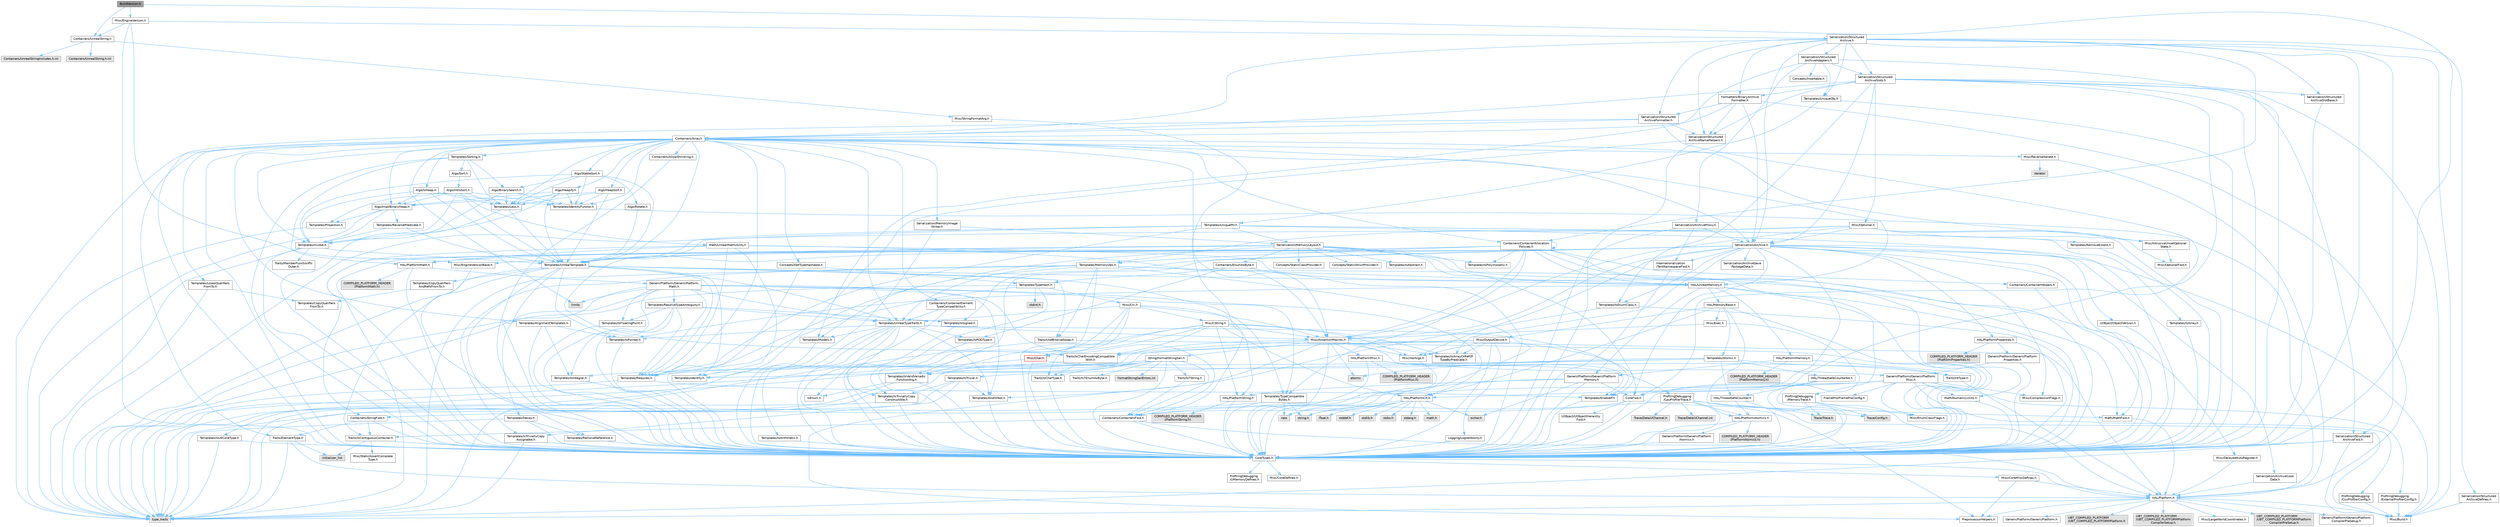 digraph "BuildVersion.h"
{
 // INTERACTIVE_SVG=YES
 // LATEX_PDF_SIZE
  bgcolor="transparent";
  edge [fontname=Helvetica,fontsize=10,labelfontname=Helvetica,labelfontsize=10];
  node [fontname=Helvetica,fontsize=10,shape=box,height=0.2,width=0.4];
  Node1 [id="Node000001",label="BuildVersion.h",height=0.2,width=0.4,color="gray40", fillcolor="grey60", style="filled", fontcolor="black",tooltip=" "];
  Node1 -> Node2 [id="edge1_Node000001_Node000002",color="steelblue1",style="solid",tooltip=" "];
  Node2 [id="Node000002",label="Containers/UnrealString.h",height=0.2,width=0.4,color="grey40", fillcolor="white", style="filled",URL="$d5/dba/UnrealString_8h.html",tooltip=" "];
  Node2 -> Node3 [id="edge2_Node000002_Node000003",color="steelblue1",style="solid",tooltip=" "];
  Node3 [id="Node000003",label="Containers/UnrealStringIncludes.h.inl",height=0.2,width=0.4,color="grey60", fillcolor="#E0E0E0", style="filled",tooltip=" "];
  Node2 -> Node4 [id="edge3_Node000002_Node000004",color="steelblue1",style="solid",tooltip=" "];
  Node4 [id="Node000004",label="Containers/UnrealString.h.inl",height=0.2,width=0.4,color="grey60", fillcolor="#E0E0E0", style="filled",tooltip=" "];
  Node2 -> Node5 [id="edge4_Node000002_Node000005",color="steelblue1",style="solid",tooltip=" "];
  Node5 [id="Node000005",label="Misc/StringFormatArg.h",height=0.2,width=0.4,color="grey40", fillcolor="white", style="filled",URL="$d2/d16/StringFormatArg_8h.html",tooltip=" "];
  Node5 -> Node6 [id="edge5_Node000005_Node000006",color="steelblue1",style="solid",tooltip=" "];
  Node6 [id="Node000006",label="Containers/ContainersFwd.h",height=0.2,width=0.4,color="grey40", fillcolor="white", style="filled",URL="$d4/d0a/ContainersFwd_8h.html",tooltip=" "];
  Node6 -> Node7 [id="edge6_Node000006_Node000007",color="steelblue1",style="solid",tooltip=" "];
  Node7 [id="Node000007",label="HAL/Platform.h",height=0.2,width=0.4,color="grey40", fillcolor="white", style="filled",URL="$d9/dd0/Platform_8h.html",tooltip=" "];
  Node7 -> Node8 [id="edge7_Node000007_Node000008",color="steelblue1",style="solid",tooltip=" "];
  Node8 [id="Node000008",label="Misc/Build.h",height=0.2,width=0.4,color="grey40", fillcolor="white", style="filled",URL="$d3/dbb/Build_8h.html",tooltip=" "];
  Node7 -> Node9 [id="edge8_Node000007_Node000009",color="steelblue1",style="solid",tooltip=" "];
  Node9 [id="Node000009",label="Misc/LargeWorldCoordinates.h",height=0.2,width=0.4,color="grey40", fillcolor="white", style="filled",URL="$d2/dcb/LargeWorldCoordinates_8h.html",tooltip=" "];
  Node7 -> Node10 [id="edge9_Node000007_Node000010",color="steelblue1",style="solid",tooltip=" "];
  Node10 [id="Node000010",label="type_traits",height=0.2,width=0.4,color="grey60", fillcolor="#E0E0E0", style="filled",tooltip=" "];
  Node7 -> Node11 [id="edge10_Node000007_Node000011",color="steelblue1",style="solid",tooltip=" "];
  Node11 [id="Node000011",label="PreprocessorHelpers.h",height=0.2,width=0.4,color="grey40", fillcolor="white", style="filled",URL="$db/ddb/PreprocessorHelpers_8h.html",tooltip=" "];
  Node7 -> Node12 [id="edge11_Node000007_Node000012",color="steelblue1",style="solid",tooltip=" "];
  Node12 [id="Node000012",label="UBT_COMPILED_PLATFORM\l/UBT_COMPILED_PLATFORMPlatform\lCompilerPreSetup.h",height=0.2,width=0.4,color="grey60", fillcolor="#E0E0E0", style="filled",tooltip=" "];
  Node7 -> Node13 [id="edge12_Node000007_Node000013",color="steelblue1",style="solid",tooltip=" "];
  Node13 [id="Node000013",label="GenericPlatform/GenericPlatform\lCompilerPreSetup.h",height=0.2,width=0.4,color="grey40", fillcolor="white", style="filled",URL="$d9/dc8/GenericPlatformCompilerPreSetup_8h.html",tooltip=" "];
  Node7 -> Node14 [id="edge13_Node000007_Node000014",color="steelblue1",style="solid",tooltip=" "];
  Node14 [id="Node000014",label="GenericPlatform/GenericPlatform.h",height=0.2,width=0.4,color="grey40", fillcolor="white", style="filled",URL="$d6/d84/GenericPlatform_8h.html",tooltip=" "];
  Node7 -> Node15 [id="edge14_Node000007_Node000015",color="steelblue1",style="solid",tooltip=" "];
  Node15 [id="Node000015",label="UBT_COMPILED_PLATFORM\l/UBT_COMPILED_PLATFORMPlatform.h",height=0.2,width=0.4,color="grey60", fillcolor="#E0E0E0", style="filled",tooltip=" "];
  Node7 -> Node16 [id="edge15_Node000007_Node000016",color="steelblue1",style="solid",tooltip=" "];
  Node16 [id="Node000016",label="UBT_COMPILED_PLATFORM\l/UBT_COMPILED_PLATFORMPlatform\lCompilerSetup.h",height=0.2,width=0.4,color="grey60", fillcolor="#E0E0E0", style="filled",tooltip=" "];
  Node6 -> Node17 [id="edge16_Node000006_Node000017",color="steelblue1",style="solid",tooltip=" "];
  Node17 [id="Node000017",label="CoreTypes.h",height=0.2,width=0.4,color="grey40", fillcolor="white", style="filled",URL="$dc/dec/CoreTypes_8h.html",tooltip=" "];
  Node17 -> Node7 [id="edge17_Node000017_Node000007",color="steelblue1",style="solid",tooltip=" "];
  Node17 -> Node18 [id="edge18_Node000017_Node000018",color="steelblue1",style="solid",tooltip=" "];
  Node18 [id="Node000018",label="ProfilingDebugging\l/UMemoryDefines.h",height=0.2,width=0.4,color="grey40", fillcolor="white", style="filled",URL="$d2/da2/UMemoryDefines_8h.html",tooltip=" "];
  Node17 -> Node19 [id="edge19_Node000017_Node000019",color="steelblue1",style="solid",tooltip=" "];
  Node19 [id="Node000019",label="Misc/CoreMiscDefines.h",height=0.2,width=0.4,color="grey40", fillcolor="white", style="filled",URL="$da/d38/CoreMiscDefines_8h.html",tooltip=" "];
  Node19 -> Node7 [id="edge20_Node000019_Node000007",color="steelblue1",style="solid",tooltip=" "];
  Node19 -> Node11 [id="edge21_Node000019_Node000011",color="steelblue1",style="solid",tooltip=" "];
  Node17 -> Node20 [id="edge22_Node000017_Node000020",color="steelblue1",style="solid",tooltip=" "];
  Node20 [id="Node000020",label="Misc/CoreDefines.h",height=0.2,width=0.4,color="grey40", fillcolor="white", style="filled",URL="$d3/dd2/CoreDefines_8h.html",tooltip=" "];
  Node6 -> Node21 [id="edge23_Node000006_Node000021",color="steelblue1",style="solid",tooltip=" "];
  Node21 [id="Node000021",label="Traits/IsContiguousContainer.h",height=0.2,width=0.4,color="grey40", fillcolor="white", style="filled",URL="$d5/d3c/IsContiguousContainer_8h.html",tooltip=" "];
  Node21 -> Node17 [id="edge24_Node000021_Node000017",color="steelblue1",style="solid",tooltip=" "];
  Node21 -> Node22 [id="edge25_Node000021_Node000022",color="steelblue1",style="solid",tooltip=" "];
  Node22 [id="Node000022",label="Misc/StaticAssertComplete\lType.h",height=0.2,width=0.4,color="grey40", fillcolor="white", style="filled",URL="$d5/d4e/StaticAssertCompleteType_8h.html",tooltip=" "];
  Node21 -> Node23 [id="edge26_Node000021_Node000023",color="steelblue1",style="solid",tooltip=" "];
  Node23 [id="Node000023",label="initializer_list",height=0.2,width=0.4,color="grey60", fillcolor="#E0E0E0", style="filled",tooltip=" "];
  Node1 -> Node17 [id="edge27_Node000001_Node000017",color="steelblue1",style="solid",tooltip=" "];
  Node1 -> Node24 [id="edge28_Node000001_Node000024",color="steelblue1",style="solid",tooltip=" "];
  Node24 [id="Node000024",label="Misc/EngineVersion.h",height=0.2,width=0.4,color="grey40", fillcolor="white", style="filled",URL="$dd/de6/EngineVersion_8h.html",tooltip=" "];
  Node24 -> Node17 [id="edge29_Node000024_Node000017",color="steelblue1",style="solid",tooltip=" "];
  Node24 -> Node25 [id="edge30_Node000024_Node000025",color="steelblue1",style="solid",tooltip=" "];
  Node25 [id="Node000025",label="Misc/EngineVersionBase.h",height=0.2,width=0.4,color="grey40", fillcolor="white", style="filled",URL="$d5/d2b/EngineVersionBase_8h.html",tooltip=" "];
  Node25 -> Node17 [id="edge31_Node000025_Node000017",color="steelblue1",style="solid",tooltip=" "];
  Node24 -> Node2 [id="edge32_Node000024_Node000002",color="steelblue1",style="solid",tooltip=" "];
  Node24 -> Node26 [id="edge33_Node000024_Node000026",color="steelblue1",style="solid",tooltip=" "];
  Node26 [id="Node000026",label="Serialization/Structured\lArchive.h",height=0.2,width=0.4,color="grey40", fillcolor="white", style="filled",URL="$d9/d1e/StructuredArchive_8h.html",tooltip=" "];
  Node26 -> Node27 [id="edge34_Node000026_Node000027",color="steelblue1",style="solid",tooltip=" "];
  Node27 [id="Node000027",label="Containers/Array.h",height=0.2,width=0.4,color="grey40", fillcolor="white", style="filled",URL="$df/dd0/Array_8h.html",tooltip=" "];
  Node27 -> Node17 [id="edge35_Node000027_Node000017",color="steelblue1",style="solid",tooltip=" "];
  Node27 -> Node28 [id="edge36_Node000027_Node000028",color="steelblue1",style="solid",tooltip=" "];
  Node28 [id="Node000028",label="Misc/AssertionMacros.h",height=0.2,width=0.4,color="grey40", fillcolor="white", style="filled",URL="$d0/dfa/AssertionMacros_8h.html",tooltip=" "];
  Node28 -> Node17 [id="edge37_Node000028_Node000017",color="steelblue1",style="solid",tooltip=" "];
  Node28 -> Node7 [id="edge38_Node000028_Node000007",color="steelblue1",style="solid",tooltip=" "];
  Node28 -> Node29 [id="edge39_Node000028_Node000029",color="steelblue1",style="solid",tooltip=" "];
  Node29 [id="Node000029",label="HAL/PlatformMisc.h",height=0.2,width=0.4,color="grey40", fillcolor="white", style="filled",URL="$d0/df5/PlatformMisc_8h.html",tooltip=" "];
  Node29 -> Node17 [id="edge40_Node000029_Node000017",color="steelblue1",style="solid",tooltip=" "];
  Node29 -> Node30 [id="edge41_Node000029_Node000030",color="steelblue1",style="solid",tooltip=" "];
  Node30 [id="Node000030",label="GenericPlatform/GenericPlatform\lMisc.h",height=0.2,width=0.4,color="grey40", fillcolor="white", style="filled",URL="$db/d9a/GenericPlatformMisc_8h.html",tooltip=" "];
  Node30 -> Node31 [id="edge42_Node000030_Node000031",color="steelblue1",style="solid",tooltip=" "];
  Node31 [id="Node000031",label="Containers/StringFwd.h",height=0.2,width=0.4,color="grey40", fillcolor="white", style="filled",URL="$df/d37/StringFwd_8h.html",tooltip=" "];
  Node31 -> Node17 [id="edge43_Node000031_Node000017",color="steelblue1",style="solid",tooltip=" "];
  Node31 -> Node32 [id="edge44_Node000031_Node000032",color="steelblue1",style="solid",tooltip=" "];
  Node32 [id="Node000032",label="Traits/ElementType.h",height=0.2,width=0.4,color="grey40", fillcolor="white", style="filled",URL="$d5/d4f/ElementType_8h.html",tooltip=" "];
  Node32 -> Node7 [id="edge45_Node000032_Node000007",color="steelblue1",style="solid",tooltip=" "];
  Node32 -> Node23 [id="edge46_Node000032_Node000023",color="steelblue1",style="solid",tooltip=" "];
  Node32 -> Node10 [id="edge47_Node000032_Node000010",color="steelblue1",style="solid",tooltip=" "];
  Node31 -> Node21 [id="edge48_Node000031_Node000021",color="steelblue1",style="solid",tooltip=" "];
  Node30 -> Node33 [id="edge49_Node000030_Node000033",color="steelblue1",style="solid",tooltip=" "];
  Node33 [id="Node000033",label="CoreFwd.h",height=0.2,width=0.4,color="grey40", fillcolor="white", style="filled",URL="$d1/d1e/CoreFwd_8h.html",tooltip=" "];
  Node33 -> Node17 [id="edge50_Node000033_Node000017",color="steelblue1",style="solid",tooltip=" "];
  Node33 -> Node6 [id="edge51_Node000033_Node000006",color="steelblue1",style="solid",tooltip=" "];
  Node33 -> Node34 [id="edge52_Node000033_Node000034",color="steelblue1",style="solid",tooltip=" "];
  Node34 [id="Node000034",label="Math/MathFwd.h",height=0.2,width=0.4,color="grey40", fillcolor="white", style="filled",URL="$d2/d10/MathFwd_8h.html",tooltip=" "];
  Node34 -> Node7 [id="edge53_Node000034_Node000007",color="steelblue1",style="solid",tooltip=" "];
  Node33 -> Node35 [id="edge54_Node000033_Node000035",color="steelblue1",style="solid",tooltip=" "];
  Node35 [id="Node000035",label="UObject/UObjectHierarchy\lFwd.h",height=0.2,width=0.4,color="grey40", fillcolor="white", style="filled",URL="$d3/d13/UObjectHierarchyFwd_8h.html",tooltip=" "];
  Node30 -> Node17 [id="edge55_Node000030_Node000017",color="steelblue1",style="solid",tooltip=" "];
  Node30 -> Node36 [id="edge56_Node000030_Node000036",color="steelblue1",style="solid",tooltip=" "];
  Node36 [id="Node000036",label="FramePro/FrameProConfig.h",height=0.2,width=0.4,color="grey40", fillcolor="white", style="filled",URL="$d7/d90/FrameProConfig_8h.html",tooltip=" "];
  Node30 -> Node37 [id="edge57_Node000030_Node000037",color="steelblue1",style="solid",tooltip=" "];
  Node37 [id="Node000037",label="HAL/PlatformCrt.h",height=0.2,width=0.4,color="grey40", fillcolor="white", style="filled",URL="$d8/d75/PlatformCrt_8h.html",tooltip=" "];
  Node37 -> Node38 [id="edge58_Node000037_Node000038",color="steelblue1",style="solid",tooltip=" "];
  Node38 [id="Node000038",label="new",height=0.2,width=0.4,color="grey60", fillcolor="#E0E0E0", style="filled",tooltip=" "];
  Node37 -> Node39 [id="edge59_Node000037_Node000039",color="steelblue1",style="solid",tooltip=" "];
  Node39 [id="Node000039",label="wchar.h",height=0.2,width=0.4,color="grey60", fillcolor="#E0E0E0", style="filled",tooltip=" "];
  Node37 -> Node40 [id="edge60_Node000037_Node000040",color="steelblue1",style="solid",tooltip=" "];
  Node40 [id="Node000040",label="stddef.h",height=0.2,width=0.4,color="grey60", fillcolor="#E0E0E0", style="filled",tooltip=" "];
  Node37 -> Node41 [id="edge61_Node000037_Node000041",color="steelblue1",style="solid",tooltip=" "];
  Node41 [id="Node000041",label="stdlib.h",height=0.2,width=0.4,color="grey60", fillcolor="#E0E0E0", style="filled",tooltip=" "];
  Node37 -> Node42 [id="edge62_Node000037_Node000042",color="steelblue1",style="solid",tooltip=" "];
  Node42 [id="Node000042",label="stdio.h",height=0.2,width=0.4,color="grey60", fillcolor="#E0E0E0", style="filled",tooltip=" "];
  Node37 -> Node43 [id="edge63_Node000037_Node000043",color="steelblue1",style="solid",tooltip=" "];
  Node43 [id="Node000043",label="stdarg.h",height=0.2,width=0.4,color="grey60", fillcolor="#E0E0E0", style="filled",tooltip=" "];
  Node37 -> Node44 [id="edge64_Node000037_Node000044",color="steelblue1",style="solid",tooltip=" "];
  Node44 [id="Node000044",label="math.h",height=0.2,width=0.4,color="grey60", fillcolor="#E0E0E0", style="filled",tooltip=" "];
  Node37 -> Node45 [id="edge65_Node000037_Node000045",color="steelblue1",style="solid",tooltip=" "];
  Node45 [id="Node000045",label="float.h",height=0.2,width=0.4,color="grey60", fillcolor="#E0E0E0", style="filled",tooltip=" "];
  Node37 -> Node46 [id="edge66_Node000037_Node000046",color="steelblue1",style="solid",tooltip=" "];
  Node46 [id="Node000046",label="string.h",height=0.2,width=0.4,color="grey60", fillcolor="#E0E0E0", style="filled",tooltip=" "];
  Node30 -> Node47 [id="edge67_Node000030_Node000047",color="steelblue1",style="solid",tooltip=" "];
  Node47 [id="Node000047",label="Math/NumericLimits.h",height=0.2,width=0.4,color="grey40", fillcolor="white", style="filled",URL="$df/d1b/NumericLimits_8h.html",tooltip=" "];
  Node47 -> Node17 [id="edge68_Node000047_Node000017",color="steelblue1",style="solid",tooltip=" "];
  Node30 -> Node48 [id="edge69_Node000030_Node000048",color="steelblue1",style="solid",tooltip=" "];
  Node48 [id="Node000048",label="Misc/CompressionFlags.h",height=0.2,width=0.4,color="grey40", fillcolor="white", style="filled",URL="$d9/d76/CompressionFlags_8h.html",tooltip=" "];
  Node30 -> Node49 [id="edge70_Node000030_Node000049",color="steelblue1",style="solid",tooltip=" "];
  Node49 [id="Node000049",label="Misc/EnumClassFlags.h",height=0.2,width=0.4,color="grey40", fillcolor="white", style="filled",URL="$d8/de7/EnumClassFlags_8h.html",tooltip=" "];
  Node30 -> Node50 [id="edge71_Node000030_Node000050",color="steelblue1",style="solid",tooltip=" "];
  Node50 [id="Node000050",label="ProfilingDebugging\l/CsvProfilerConfig.h",height=0.2,width=0.4,color="grey40", fillcolor="white", style="filled",URL="$d3/d88/CsvProfilerConfig_8h.html",tooltip=" "];
  Node50 -> Node8 [id="edge72_Node000050_Node000008",color="steelblue1",style="solid",tooltip=" "];
  Node30 -> Node51 [id="edge73_Node000030_Node000051",color="steelblue1",style="solid",tooltip=" "];
  Node51 [id="Node000051",label="ProfilingDebugging\l/ExternalProfilerConfig.h",height=0.2,width=0.4,color="grey40", fillcolor="white", style="filled",URL="$d3/dbb/ExternalProfilerConfig_8h.html",tooltip=" "];
  Node51 -> Node8 [id="edge74_Node000051_Node000008",color="steelblue1",style="solid",tooltip=" "];
  Node29 -> Node52 [id="edge75_Node000029_Node000052",color="steelblue1",style="solid",tooltip=" "];
  Node52 [id="Node000052",label="COMPILED_PLATFORM_HEADER\l(PlatformMisc.h)",height=0.2,width=0.4,color="grey60", fillcolor="#E0E0E0", style="filled",tooltip=" "];
  Node29 -> Node53 [id="edge76_Node000029_Node000053",color="steelblue1",style="solid",tooltip=" "];
  Node53 [id="Node000053",label="ProfilingDebugging\l/CpuProfilerTrace.h",height=0.2,width=0.4,color="grey40", fillcolor="white", style="filled",URL="$da/dcb/CpuProfilerTrace_8h.html",tooltip=" "];
  Node53 -> Node17 [id="edge77_Node000053_Node000017",color="steelblue1",style="solid",tooltip=" "];
  Node53 -> Node6 [id="edge78_Node000053_Node000006",color="steelblue1",style="solid",tooltip=" "];
  Node53 -> Node54 [id="edge79_Node000053_Node000054",color="steelblue1",style="solid",tooltip=" "];
  Node54 [id="Node000054",label="HAL/PlatformAtomics.h",height=0.2,width=0.4,color="grey40", fillcolor="white", style="filled",URL="$d3/d36/PlatformAtomics_8h.html",tooltip=" "];
  Node54 -> Node17 [id="edge80_Node000054_Node000017",color="steelblue1",style="solid",tooltip=" "];
  Node54 -> Node55 [id="edge81_Node000054_Node000055",color="steelblue1",style="solid",tooltip=" "];
  Node55 [id="Node000055",label="GenericPlatform/GenericPlatform\lAtomics.h",height=0.2,width=0.4,color="grey40", fillcolor="white", style="filled",URL="$da/d72/GenericPlatformAtomics_8h.html",tooltip=" "];
  Node55 -> Node17 [id="edge82_Node000055_Node000017",color="steelblue1",style="solid",tooltip=" "];
  Node54 -> Node56 [id="edge83_Node000054_Node000056",color="steelblue1",style="solid",tooltip=" "];
  Node56 [id="Node000056",label="COMPILED_PLATFORM_HEADER\l(PlatformAtomics.h)",height=0.2,width=0.4,color="grey60", fillcolor="#E0E0E0", style="filled",tooltip=" "];
  Node53 -> Node11 [id="edge84_Node000053_Node000011",color="steelblue1",style="solid",tooltip=" "];
  Node53 -> Node8 [id="edge85_Node000053_Node000008",color="steelblue1",style="solid",tooltip=" "];
  Node53 -> Node57 [id="edge86_Node000053_Node000057",color="steelblue1",style="solid",tooltip=" "];
  Node57 [id="Node000057",label="Trace/Config.h",height=0.2,width=0.4,color="grey60", fillcolor="#E0E0E0", style="filled",tooltip=" "];
  Node53 -> Node58 [id="edge87_Node000053_Node000058",color="steelblue1",style="solid",tooltip=" "];
  Node58 [id="Node000058",label="Trace/Detail/Channel.h",height=0.2,width=0.4,color="grey60", fillcolor="#E0E0E0", style="filled",tooltip=" "];
  Node53 -> Node59 [id="edge88_Node000053_Node000059",color="steelblue1",style="solid",tooltip=" "];
  Node59 [id="Node000059",label="Trace/Detail/Channel.inl",height=0.2,width=0.4,color="grey60", fillcolor="#E0E0E0", style="filled",tooltip=" "];
  Node53 -> Node60 [id="edge89_Node000053_Node000060",color="steelblue1",style="solid",tooltip=" "];
  Node60 [id="Node000060",label="Trace/Trace.h",height=0.2,width=0.4,color="grey60", fillcolor="#E0E0E0", style="filled",tooltip=" "];
  Node28 -> Node11 [id="edge90_Node000028_Node000011",color="steelblue1",style="solid",tooltip=" "];
  Node28 -> Node61 [id="edge91_Node000028_Node000061",color="steelblue1",style="solid",tooltip=" "];
  Node61 [id="Node000061",label="Templates/EnableIf.h",height=0.2,width=0.4,color="grey40", fillcolor="white", style="filled",URL="$d7/d60/EnableIf_8h.html",tooltip=" "];
  Node61 -> Node17 [id="edge92_Node000061_Node000017",color="steelblue1",style="solid",tooltip=" "];
  Node28 -> Node62 [id="edge93_Node000028_Node000062",color="steelblue1",style="solid",tooltip=" "];
  Node62 [id="Node000062",label="Templates/IsArrayOrRefOf\lTypeByPredicate.h",height=0.2,width=0.4,color="grey40", fillcolor="white", style="filled",URL="$d6/da1/IsArrayOrRefOfTypeByPredicate_8h.html",tooltip=" "];
  Node62 -> Node17 [id="edge94_Node000062_Node000017",color="steelblue1",style="solid",tooltip=" "];
  Node28 -> Node63 [id="edge95_Node000028_Node000063",color="steelblue1",style="solid",tooltip=" "];
  Node63 [id="Node000063",label="Templates/IsValidVariadic\lFunctionArg.h",height=0.2,width=0.4,color="grey40", fillcolor="white", style="filled",URL="$d0/dc8/IsValidVariadicFunctionArg_8h.html",tooltip=" "];
  Node63 -> Node17 [id="edge96_Node000063_Node000017",color="steelblue1",style="solid",tooltip=" "];
  Node63 -> Node64 [id="edge97_Node000063_Node000064",color="steelblue1",style="solid",tooltip=" "];
  Node64 [id="Node000064",label="IsEnum.h",height=0.2,width=0.4,color="grey40", fillcolor="white", style="filled",URL="$d4/de5/IsEnum_8h.html",tooltip=" "];
  Node63 -> Node10 [id="edge98_Node000063_Node000010",color="steelblue1",style="solid",tooltip=" "];
  Node28 -> Node65 [id="edge99_Node000028_Node000065",color="steelblue1",style="solid",tooltip=" "];
  Node65 [id="Node000065",label="Traits/IsCharEncodingCompatible\lWith.h",height=0.2,width=0.4,color="grey40", fillcolor="white", style="filled",URL="$df/dd1/IsCharEncodingCompatibleWith_8h.html",tooltip=" "];
  Node65 -> Node10 [id="edge100_Node000065_Node000010",color="steelblue1",style="solid",tooltip=" "];
  Node65 -> Node66 [id="edge101_Node000065_Node000066",color="steelblue1",style="solid",tooltip=" "];
  Node66 [id="Node000066",label="Traits/IsCharType.h",height=0.2,width=0.4,color="grey40", fillcolor="white", style="filled",URL="$db/d51/IsCharType_8h.html",tooltip=" "];
  Node66 -> Node17 [id="edge102_Node000066_Node000017",color="steelblue1",style="solid",tooltip=" "];
  Node28 -> Node67 [id="edge103_Node000028_Node000067",color="steelblue1",style="solid",tooltip=" "];
  Node67 [id="Node000067",label="Misc/VarArgs.h",height=0.2,width=0.4,color="grey40", fillcolor="white", style="filled",URL="$d5/d6f/VarArgs_8h.html",tooltip=" "];
  Node67 -> Node17 [id="edge104_Node000067_Node000017",color="steelblue1",style="solid",tooltip=" "];
  Node28 -> Node68 [id="edge105_Node000028_Node000068",color="steelblue1",style="solid",tooltip=" "];
  Node68 [id="Node000068",label="String/FormatStringSan.h",height=0.2,width=0.4,color="grey40", fillcolor="white", style="filled",URL="$d3/d8b/FormatStringSan_8h.html",tooltip=" "];
  Node68 -> Node10 [id="edge106_Node000068_Node000010",color="steelblue1",style="solid",tooltip=" "];
  Node68 -> Node17 [id="edge107_Node000068_Node000017",color="steelblue1",style="solid",tooltip=" "];
  Node68 -> Node69 [id="edge108_Node000068_Node000069",color="steelblue1",style="solid",tooltip=" "];
  Node69 [id="Node000069",label="Templates/Requires.h",height=0.2,width=0.4,color="grey40", fillcolor="white", style="filled",URL="$dc/d96/Requires_8h.html",tooltip=" "];
  Node69 -> Node61 [id="edge109_Node000069_Node000061",color="steelblue1",style="solid",tooltip=" "];
  Node69 -> Node10 [id="edge110_Node000069_Node000010",color="steelblue1",style="solid",tooltip=" "];
  Node68 -> Node70 [id="edge111_Node000068_Node000070",color="steelblue1",style="solid",tooltip=" "];
  Node70 [id="Node000070",label="Templates/Identity.h",height=0.2,width=0.4,color="grey40", fillcolor="white", style="filled",URL="$d0/dd5/Identity_8h.html",tooltip=" "];
  Node68 -> Node63 [id="edge112_Node000068_Node000063",color="steelblue1",style="solid",tooltip=" "];
  Node68 -> Node66 [id="edge113_Node000068_Node000066",color="steelblue1",style="solid",tooltip=" "];
  Node68 -> Node71 [id="edge114_Node000068_Node000071",color="steelblue1",style="solid",tooltip=" "];
  Node71 [id="Node000071",label="Traits/IsTEnumAsByte.h",height=0.2,width=0.4,color="grey40", fillcolor="white", style="filled",URL="$d1/de6/IsTEnumAsByte_8h.html",tooltip=" "];
  Node68 -> Node72 [id="edge115_Node000068_Node000072",color="steelblue1",style="solid",tooltip=" "];
  Node72 [id="Node000072",label="Traits/IsTString.h",height=0.2,width=0.4,color="grey40", fillcolor="white", style="filled",URL="$d0/df8/IsTString_8h.html",tooltip=" "];
  Node72 -> Node6 [id="edge116_Node000072_Node000006",color="steelblue1",style="solid",tooltip=" "];
  Node68 -> Node6 [id="edge117_Node000068_Node000006",color="steelblue1",style="solid",tooltip=" "];
  Node68 -> Node73 [id="edge118_Node000068_Node000073",color="steelblue1",style="solid",tooltip=" "];
  Node73 [id="Node000073",label="FormatStringSanErrors.inl",height=0.2,width=0.4,color="grey60", fillcolor="#E0E0E0", style="filled",tooltip=" "];
  Node28 -> Node74 [id="edge119_Node000028_Node000074",color="steelblue1",style="solid",tooltip=" "];
  Node74 [id="Node000074",label="atomic",height=0.2,width=0.4,color="grey60", fillcolor="#E0E0E0", style="filled",tooltip=" "];
  Node27 -> Node75 [id="edge120_Node000027_Node000075",color="steelblue1",style="solid",tooltip=" "];
  Node75 [id="Node000075",label="Misc/IntrusiveUnsetOptional\lState.h",height=0.2,width=0.4,color="grey40", fillcolor="white", style="filled",URL="$d2/d0a/IntrusiveUnsetOptionalState_8h.html",tooltip=" "];
  Node75 -> Node76 [id="edge121_Node000075_Node000076",color="steelblue1",style="solid",tooltip=" "];
  Node76 [id="Node000076",label="Misc/OptionalFwd.h",height=0.2,width=0.4,color="grey40", fillcolor="white", style="filled",URL="$dc/d50/OptionalFwd_8h.html",tooltip=" "];
  Node27 -> Node77 [id="edge122_Node000027_Node000077",color="steelblue1",style="solid",tooltip=" "];
  Node77 [id="Node000077",label="Misc/ReverseIterate.h",height=0.2,width=0.4,color="grey40", fillcolor="white", style="filled",URL="$db/de3/ReverseIterate_8h.html",tooltip=" "];
  Node77 -> Node7 [id="edge123_Node000077_Node000007",color="steelblue1",style="solid",tooltip=" "];
  Node77 -> Node78 [id="edge124_Node000077_Node000078",color="steelblue1",style="solid",tooltip=" "];
  Node78 [id="Node000078",label="iterator",height=0.2,width=0.4,color="grey60", fillcolor="#E0E0E0", style="filled",tooltip=" "];
  Node27 -> Node79 [id="edge125_Node000027_Node000079",color="steelblue1",style="solid",tooltip=" "];
  Node79 [id="Node000079",label="HAL/UnrealMemory.h",height=0.2,width=0.4,color="grey40", fillcolor="white", style="filled",URL="$d9/d96/UnrealMemory_8h.html",tooltip=" "];
  Node79 -> Node17 [id="edge126_Node000079_Node000017",color="steelblue1",style="solid",tooltip=" "];
  Node79 -> Node80 [id="edge127_Node000079_Node000080",color="steelblue1",style="solid",tooltip=" "];
  Node80 [id="Node000080",label="GenericPlatform/GenericPlatform\lMemory.h",height=0.2,width=0.4,color="grey40", fillcolor="white", style="filled",URL="$dd/d22/GenericPlatformMemory_8h.html",tooltip=" "];
  Node80 -> Node33 [id="edge128_Node000080_Node000033",color="steelblue1",style="solid",tooltip=" "];
  Node80 -> Node17 [id="edge129_Node000080_Node000017",color="steelblue1",style="solid",tooltip=" "];
  Node80 -> Node81 [id="edge130_Node000080_Node000081",color="steelblue1",style="solid",tooltip=" "];
  Node81 [id="Node000081",label="HAL/PlatformString.h",height=0.2,width=0.4,color="grey40", fillcolor="white", style="filled",URL="$db/db5/PlatformString_8h.html",tooltip=" "];
  Node81 -> Node17 [id="edge131_Node000081_Node000017",color="steelblue1",style="solid",tooltip=" "];
  Node81 -> Node82 [id="edge132_Node000081_Node000082",color="steelblue1",style="solid",tooltip=" "];
  Node82 [id="Node000082",label="COMPILED_PLATFORM_HEADER\l(PlatformString.h)",height=0.2,width=0.4,color="grey60", fillcolor="#E0E0E0", style="filled",tooltip=" "];
  Node80 -> Node46 [id="edge133_Node000080_Node000046",color="steelblue1",style="solid",tooltip=" "];
  Node80 -> Node39 [id="edge134_Node000080_Node000039",color="steelblue1",style="solid",tooltip=" "];
  Node79 -> Node83 [id="edge135_Node000079_Node000083",color="steelblue1",style="solid",tooltip=" "];
  Node83 [id="Node000083",label="HAL/MemoryBase.h",height=0.2,width=0.4,color="grey40", fillcolor="white", style="filled",URL="$d6/d9f/MemoryBase_8h.html",tooltip=" "];
  Node83 -> Node17 [id="edge136_Node000083_Node000017",color="steelblue1",style="solid",tooltip=" "];
  Node83 -> Node54 [id="edge137_Node000083_Node000054",color="steelblue1",style="solid",tooltip=" "];
  Node83 -> Node37 [id="edge138_Node000083_Node000037",color="steelblue1",style="solid",tooltip=" "];
  Node83 -> Node84 [id="edge139_Node000083_Node000084",color="steelblue1",style="solid",tooltip=" "];
  Node84 [id="Node000084",label="Misc/Exec.h",height=0.2,width=0.4,color="grey40", fillcolor="white", style="filled",URL="$de/ddb/Exec_8h.html",tooltip=" "];
  Node84 -> Node17 [id="edge140_Node000084_Node000017",color="steelblue1",style="solid",tooltip=" "];
  Node84 -> Node28 [id="edge141_Node000084_Node000028",color="steelblue1",style="solid",tooltip=" "];
  Node83 -> Node85 [id="edge142_Node000083_Node000085",color="steelblue1",style="solid",tooltip=" "];
  Node85 [id="Node000085",label="Misc/OutputDevice.h",height=0.2,width=0.4,color="grey40", fillcolor="white", style="filled",URL="$d7/d32/OutputDevice_8h.html",tooltip=" "];
  Node85 -> Node33 [id="edge143_Node000085_Node000033",color="steelblue1",style="solid",tooltip=" "];
  Node85 -> Node17 [id="edge144_Node000085_Node000017",color="steelblue1",style="solid",tooltip=" "];
  Node85 -> Node86 [id="edge145_Node000085_Node000086",color="steelblue1",style="solid",tooltip=" "];
  Node86 [id="Node000086",label="Logging/LogVerbosity.h",height=0.2,width=0.4,color="grey40", fillcolor="white", style="filled",URL="$d2/d8f/LogVerbosity_8h.html",tooltip=" "];
  Node86 -> Node17 [id="edge146_Node000086_Node000017",color="steelblue1",style="solid",tooltip=" "];
  Node85 -> Node67 [id="edge147_Node000085_Node000067",color="steelblue1",style="solid",tooltip=" "];
  Node85 -> Node62 [id="edge148_Node000085_Node000062",color="steelblue1",style="solid",tooltip=" "];
  Node85 -> Node63 [id="edge149_Node000085_Node000063",color="steelblue1",style="solid",tooltip=" "];
  Node85 -> Node65 [id="edge150_Node000085_Node000065",color="steelblue1",style="solid",tooltip=" "];
  Node83 -> Node87 [id="edge151_Node000083_Node000087",color="steelblue1",style="solid",tooltip=" "];
  Node87 [id="Node000087",label="Templates/Atomic.h",height=0.2,width=0.4,color="grey40", fillcolor="white", style="filled",URL="$d3/d91/Atomic_8h.html",tooltip=" "];
  Node87 -> Node88 [id="edge152_Node000087_Node000088",color="steelblue1",style="solid",tooltip=" "];
  Node88 [id="Node000088",label="HAL/ThreadSafeCounter.h",height=0.2,width=0.4,color="grey40", fillcolor="white", style="filled",URL="$dc/dc9/ThreadSafeCounter_8h.html",tooltip=" "];
  Node88 -> Node17 [id="edge153_Node000088_Node000017",color="steelblue1",style="solid",tooltip=" "];
  Node88 -> Node54 [id="edge154_Node000088_Node000054",color="steelblue1",style="solid",tooltip=" "];
  Node87 -> Node89 [id="edge155_Node000087_Node000089",color="steelblue1",style="solid",tooltip=" "];
  Node89 [id="Node000089",label="HAL/ThreadSafeCounter64.h",height=0.2,width=0.4,color="grey40", fillcolor="white", style="filled",URL="$d0/d12/ThreadSafeCounter64_8h.html",tooltip=" "];
  Node89 -> Node17 [id="edge156_Node000089_Node000017",color="steelblue1",style="solid",tooltip=" "];
  Node89 -> Node88 [id="edge157_Node000089_Node000088",color="steelblue1",style="solid",tooltip=" "];
  Node87 -> Node90 [id="edge158_Node000087_Node000090",color="steelblue1",style="solid",tooltip=" "];
  Node90 [id="Node000090",label="Templates/IsIntegral.h",height=0.2,width=0.4,color="grey40", fillcolor="white", style="filled",URL="$da/d64/IsIntegral_8h.html",tooltip=" "];
  Node90 -> Node17 [id="edge159_Node000090_Node000017",color="steelblue1",style="solid",tooltip=" "];
  Node87 -> Node91 [id="edge160_Node000087_Node000091",color="steelblue1",style="solid",tooltip=" "];
  Node91 [id="Node000091",label="Templates/IsTrivial.h",height=0.2,width=0.4,color="grey40", fillcolor="white", style="filled",URL="$da/d4c/IsTrivial_8h.html",tooltip=" "];
  Node91 -> Node92 [id="edge161_Node000091_Node000092",color="steelblue1",style="solid",tooltip=" "];
  Node92 [id="Node000092",label="Templates/AndOrNot.h",height=0.2,width=0.4,color="grey40", fillcolor="white", style="filled",URL="$db/d0a/AndOrNot_8h.html",tooltip=" "];
  Node92 -> Node17 [id="edge162_Node000092_Node000017",color="steelblue1",style="solid",tooltip=" "];
  Node91 -> Node93 [id="edge163_Node000091_Node000093",color="steelblue1",style="solid",tooltip=" "];
  Node93 [id="Node000093",label="Templates/IsTriviallyCopy\lConstructible.h",height=0.2,width=0.4,color="grey40", fillcolor="white", style="filled",URL="$d3/d78/IsTriviallyCopyConstructible_8h.html",tooltip=" "];
  Node93 -> Node17 [id="edge164_Node000093_Node000017",color="steelblue1",style="solid",tooltip=" "];
  Node93 -> Node10 [id="edge165_Node000093_Node000010",color="steelblue1",style="solid",tooltip=" "];
  Node91 -> Node94 [id="edge166_Node000091_Node000094",color="steelblue1",style="solid",tooltip=" "];
  Node94 [id="Node000094",label="Templates/IsTriviallyCopy\lAssignable.h",height=0.2,width=0.4,color="grey40", fillcolor="white", style="filled",URL="$d2/df2/IsTriviallyCopyAssignable_8h.html",tooltip=" "];
  Node94 -> Node17 [id="edge167_Node000094_Node000017",color="steelblue1",style="solid",tooltip=" "];
  Node94 -> Node10 [id="edge168_Node000094_Node000010",color="steelblue1",style="solid",tooltip=" "];
  Node91 -> Node10 [id="edge169_Node000091_Node000010",color="steelblue1",style="solid",tooltip=" "];
  Node87 -> Node95 [id="edge170_Node000087_Node000095",color="steelblue1",style="solid",tooltip=" "];
  Node95 [id="Node000095",label="Traits/IntType.h",height=0.2,width=0.4,color="grey40", fillcolor="white", style="filled",URL="$d7/deb/IntType_8h.html",tooltip=" "];
  Node95 -> Node7 [id="edge171_Node000095_Node000007",color="steelblue1",style="solid",tooltip=" "];
  Node87 -> Node74 [id="edge172_Node000087_Node000074",color="steelblue1",style="solid",tooltip=" "];
  Node79 -> Node96 [id="edge173_Node000079_Node000096",color="steelblue1",style="solid",tooltip=" "];
  Node96 [id="Node000096",label="HAL/PlatformMemory.h",height=0.2,width=0.4,color="grey40", fillcolor="white", style="filled",URL="$de/d68/PlatformMemory_8h.html",tooltip=" "];
  Node96 -> Node17 [id="edge174_Node000096_Node000017",color="steelblue1",style="solid",tooltip=" "];
  Node96 -> Node80 [id="edge175_Node000096_Node000080",color="steelblue1",style="solid",tooltip=" "];
  Node96 -> Node97 [id="edge176_Node000096_Node000097",color="steelblue1",style="solid",tooltip=" "];
  Node97 [id="Node000097",label="COMPILED_PLATFORM_HEADER\l(PlatformMemory.h)",height=0.2,width=0.4,color="grey60", fillcolor="#E0E0E0", style="filled",tooltip=" "];
  Node79 -> Node98 [id="edge177_Node000079_Node000098",color="steelblue1",style="solid",tooltip=" "];
  Node98 [id="Node000098",label="ProfilingDebugging\l/MemoryTrace.h",height=0.2,width=0.4,color="grey40", fillcolor="white", style="filled",URL="$da/dd7/MemoryTrace_8h.html",tooltip=" "];
  Node98 -> Node7 [id="edge178_Node000098_Node000007",color="steelblue1",style="solid",tooltip=" "];
  Node98 -> Node49 [id="edge179_Node000098_Node000049",color="steelblue1",style="solid",tooltip=" "];
  Node98 -> Node57 [id="edge180_Node000098_Node000057",color="steelblue1",style="solid",tooltip=" "];
  Node98 -> Node60 [id="edge181_Node000098_Node000060",color="steelblue1",style="solid",tooltip=" "];
  Node79 -> Node99 [id="edge182_Node000079_Node000099",color="steelblue1",style="solid",tooltip=" "];
  Node99 [id="Node000099",label="Templates/IsPointer.h",height=0.2,width=0.4,color="grey40", fillcolor="white", style="filled",URL="$d7/d05/IsPointer_8h.html",tooltip=" "];
  Node99 -> Node17 [id="edge183_Node000099_Node000017",color="steelblue1",style="solid",tooltip=" "];
  Node27 -> Node100 [id="edge184_Node000027_Node000100",color="steelblue1",style="solid",tooltip=" "];
  Node100 [id="Node000100",label="Templates/UnrealTypeTraits.h",height=0.2,width=0.4,color="grey40", fillcolor="white", style="filled",URL="$d2/d2d/UnrealTypeTraits_8h.html",tooltip=" "];
  Node100 -> Node17 [id="edge185_Node000100_Node000017",color="steelblue1",style="solid",tooltip=" "];
  Node100 -> Node99 [id="edge186_Node000100_Node000099",color="steelblue1",style="solid",tooltip=" "];
  Node100 -> Node28 [id="edge187_Node000100_Node000028",color="steelblue1",style="solid",tooltip=" "];
  Node100 -> Node92 [id="edge188_Node000100_Node000092",color="steelblue1",style="solid",tooltip=" "];
  Node100 -> Node61 [id="edge189_Node000100_Node000061",color="steelblue1",style="solid",tooltip=" "];
  Node100 -> Node101 [id="edge190_Node000100_Node000101",color="steelblue1",style="solid",tooltip=" "];
  Node101 [id="Node000101",label="Templates/IsArithmetic.h",height=0.2,width=0.4,color="grey40", fillcolor="white", style="filled",URL="$d2/d5d/IsArithmetic_8h.html",tooltip=" "];
  Node101 -> Node17 [id="edge191_Node000101_Node000017",color="steelblue1",style="solid",tooltip=" "];
  Node100 -> Node64 [id="edge192_Node000100_Node000064",color="steelblue1",style="solid",tooltip=" "];
  Node100 -> Node102 [id="edge193_Node000100_Node000102",color="steelblue1",style="solid",tooltip=" "];
  Node102 [id="Node000102",label="Templates/Models.h",height=0.2,width=0.4,color="grey40", fillcolor="white", style="filled",URL="$d3/d0c/Models_8h.html",tooltip=" "];
  Node102 -> Node70 [id="edge194_Node000102_Node000070",color="steelblue1",style="solid",tooltip=" "];
  Node100 -> Node103 [id="edge195_Node000100_Node000103",color="steelblue1",style="solid",tooltip=" "];
  Node103 [id="Node000103",label="Templates/IsPODType.h",height=0.2,width=0.4,color="grey40", fillcolor="white", style="filled",URL="$d7/db1/IsPODType_8h.html",tooltip=" "];
  Node103 -> Node17 [id="edge196_Node000103_Node000017",color="steelblue1",style="solid",tooltip=" "];
  Node100 -> Node104 [id="edge197_Node000100_Node000104",color="steelblue1",style="solid",tooltip=" "];
  Node104 [id="Node000104",label="Templates/IsUECoreType.h",height=0.2,width=0.4,color="grey40", fillcolor="white", style="filled",URL="$d1/db8/IsUECoreType_8h.html",tooltip=" "];
  Node104 -> Node17 [id="edge198_Node000104_Node000017",color="steelblue1",style="solid",tooltip=" "];
  Node104 -> Node10 [id="edge199_Node000104_Node000010",color="steelblue1",style="solid",tooltip=" "];
  Node100 -> Node93 [id="edge200_Node000100_Node000093",color="steelblue1",style="solid",tooltip=" "];
  Node27 -> Node105 [id="edge201_Node000027_Node000105",color="steelblue1",style="solid",tooltip=" "];
  Node105 [id="Node000105",label="Templates/UnrealTemplate.h",height=0.2,width=0.4,color="grey40", fillcolor="white", style="filled",URL="$d4/d24/UnrealTemplate_8h.html",tooltip=" "];
  Node105 -> Node17 [id="edge202_Node000105_Node000017",color="steelblue1",style="solid",tooltip=" "];
  Node105 -> Node99 [id="edge203_Node000105_Node000099",color="steelblue1",style="solid",tooltip=" "];
  Node105 -> Node79 [id="edge204_Node000105_Node000079",color="steelblue1",style="solid",tooltip=" "];
  Node105 -> Node106 [id="edge205_Node000105_Node000106",color="steelblue1",style="solid",tooltip=" "];
  Node106 [id="Node000106",label="Templates/CopyQualifiers\lAndRefsFromTo.h",height=0.2,width=0.4,color="grey40", fillcolor="white", style="filled",URL="$d3/db3/CopyQualifiersAndRefsFromTo_8h.html",tooltip=" "];
  Node106 -> Node107 [id="edge206_Node000106_Node000107",color="steelblue1",style="solid",tooltip=" "];
  Node107 [id="Node000107",label="Templates/CopyQualifiers\lFromTo.h",height=0.2,width=0.4,color="grey40", fillcolor="white", style="filled",URL="$d5/db4/CopyQualifiersFromTo_8h.html",tooltip=" "];
  Node105 -> Node100 [id="edge207_Node000105_Node000100",color="steelblue1",style="solid",tooltip=" "];
  Node105 -> Node108 [id="edge208_Node000105_Node000108",color="steelblue1",style="solid",tooltip=" "];
  Node108 [id="Node000108",label="Templates/RemoveReference.h",height=0.2,width=0.4,color="grey40", fillcolor="white", style="filled",URL="$da/dbe/RemoveReference_8h.html",tooltip=" "];
  Node108 -> Node17 [id="edge209_Node000108_Node000017",color="steelblue1",style="solid",tooltip=" "];
  Node105 -> Node69 [id="edge210_Node000105_Node000069",color="steelblue1",style="solid",tooltip=" "];
  Node105 -> Node109 [id="edge211_Node000105_Node000109",color="steelblue1",style="solid",tooltip=" "];
  Node109 [id="Node000109",label="Templates/TypeCompatible\lBytes.h",height=0.2,width=0.4,color="grey40", fillcolor="white", style="filled",URL="$df/d0a/TypeCompatibleBytes_8h.html",tooltip=" "];
  Node109 -> Node17 [id="edge212_Node000109_Node000017",color="steelblue1",style="solid",tooltip=" "];
  Node109 -> Node46 [id="edge213_Node000109_Node000046",color="steelblue1",style="solid",tooltip=" "];
  Node109 -> Node38 [id="edge214_Node000109_Node000038",color="steelblue1",style="solid",tooltip=" "];
  Node109 -> Node10 [id="edge215_Node000109_Node000010",color="steelblue1",style="solid",tooltip=" "];
  Node105 -> Node70 [id="edge216_Node000105_Node000070",color="steelblue1",style="solid",tooltip=" "];
  Node105 -> Node21 [id="edge217_Node000105_Node000021",color="steelblue1",style="solid",tooltip=" "];
  Node105 -> Node110 [id="edge218_Node000105_Node000110",color="steelblue1",style="solid",tooltip=" "];
  Node110 [id="Node000110",label="Traits/UseBitwiseSwap.h",height=0.2,width=0.4,color="grey40", fillcolor="white", style="filled",URL="$db/df3/UseBitwiseSwap_8h.html",tooltip=" "];
  Node110 -> Node17 [id="edge219_Node000110_Node000017",color="steelblue1",style="solid",tooltip=" "];
  Node110 -> Node10 [id="edge220_Node000110_Node000010",color="steelblue1",style="solid",tooltip=" "];
  Node105 -> Node10 [id="edge221_Node000105_Node000010",color="steelblue1",style="solid",tooltip=" "];
  Node27 -> Node111 [id="edge222_Node000027_Node000111",color="steelblue1",style="solid",tooltip=" "];
  Node111 [id="Node000111",label="Containers/AllowShrinking.h",height=0.2,width=0.4,color="grey40", fillcolor="white", style="filled",URL="$d7/d1a/AllowShrinking_8h.html",tooltip=" "];
  Node111 -> Node17 [id="edge223_Node000111_Node000017",color="steelblue1",style="solid",tooltip=" "];
  Node27 -> Node112 [id="edge224_Node000027_Node000112",color="steelblue1",style="solid",tooltip=" "];
  Node112 [id="Node000112",label="Containers/ContainerAllocation\lPolicies.h",height=0.2,width=0.4,color="grey40", fillcolor="white", style="filled",URL="$d7/dff/ContainerAllocationPolicies_8h.html",tooltip=" "];
  Node112 -> Node17 [id="edge225_Node000112_Node000017",color="steelblue1",style="solid",tooltip=" "];
  Node112 -> Node113 [id="edge226_Node000112_Node000113",color="steelblue1",style="solid",tooltip=" "];
  Node113 [id="Node000113",label="Containers/ContainerHelpers.h",height=0.2,width=0.4,color="grey40", fillcolor="white", style="filled",URL="$d7/d33/ContainerHelpers_8h.html",tooltip=" "];
  Node113 -> Node17 [id="edge227_Node000113_Node000017",color="steelblue1",style="solid",tooltip=" "];
  Node112 -> Node112 [id="edge228_Node000112_Node000112",color="steelblue1",style="solid",tooltip=" "];
  Node112 -> Node114 [id="edge229_Node000112_Node000114",color="steelblue1",style="solid",tooltip=" "];
  Node114 [id="Node000114",label="HAL/PlatformMath.h",height=0.2,width=0.4,color="grey40", fillcolor="white", style="filled",URL="$dc/d53/PlatformMath_8h.html",tooltip=" "];
  Node114 -> Node17 [id="edge230_Node000114_Node000017",color="steelblue1",style="solid",tooltip=" "];
  Node114 -> Node115 [id="edge231_Node000114_Node000115",color="steelblue1",style="solid",tooltip=" "];
  Node115 [id="Node000115",label="GenericPlatform/GenericPlatform\lMath.h",height=0.2,width=0.4,color="grey40", fillcolor="white", style="filled",URL="$d5/d79/GenericPlatformMath_8h.html",tooltip=" "];
  Node115 -> Node17 [id="edge232_Node000115_Node000017",color="steelblue1",style="solid",tooltip=" "];
  Node115 -> Node6 [id="edge233_Node000115_Node000006",color="steelblue1",style="solid",tooltip=" "];
  Node115 -> Node37 [id="edge234_Node000115_Node000037",color="steelblue1",style="solid",tooltip=" "];
  Node115 -> Node92 [id="edge235_Node000115_Node000092",color="steelblue1",style="solid",tooltip=" "];
  Node115 -> Node116 [id="edge236_Node000115_Node000116",color="steelblue1",style="solid",tooltip=" "];
  Node116 [id="Node000116",label="Templates/Decay.h",height=0.2,width=0.4,color="grey40", fillcolor="white", style="filled",URL="$dd/d0f/Decay_8h.html",tooltip=" "];
  Node116 -> Node17 [id="edge237_Node000116_Node000017",color="steelblue1",style="solid",tooltip=" "];
  Node116 -> Node108 [id="edge238_Node000116_Node000108",color="steelblue1",style="solid",tooltip=" "];
  Node116 -> Node10 [id="edge239_Node000116_Node000010",color="steelblue1",style="solid",tooltip=" "];
  Node115 -> Node117 [id="edge240_Node000115_Node000117",color="steelblue1",style="solid",tooltip=" "];
  Node117 [id="Node000117",label="Templates/IsFloatingPoint.h",height=0.2,width=0.4,color="grey40", fillcolor="white", style="filled",URL="$d3/d11/IsFloatingPoint_8h.html",tooltip=" "];
  Node117 -> Node17 [id="edge241_Node000117_Node000017",color="steelblue1",style="solid",tooltip=" "];
  Node115 -> Node100 [id="edge242_Node000115_Node000100",color="steelblue1",style="solid",tooltip=" "];
  Node115 -> Node69 [id="edge243_Node000115_Node000069",color="steelblue1",style="solid",tooltip=" "];
  Node115 -> Node118 [id="edge244_Node000115_Node000118",color="steelblue1",style="solid",tooltip=" "];
  Node118 [id="Node000118",label="Templates/ResolveTypeAmbiguity.h",height=0.2,width=0.4,color="grey40", fillcolor="white", style="filled",URL="$df/d1f/ResolveTypeAmbiguity_8h.html",tooltip=" "];
  Node118 -> Node17 [id="edge245_Node000118_Node000017",color="steelblue1",style="solid",tooltip=" "];
  Node118 -> Node117 [id="edge246_Node000118_Node000117",color="steelblue1",style="solid",tooltip=" "];
  Node118 -> Node100 [id="edge247_Node000118_Node000100",color="steelblue1",style="solid",tooltip=" "];
  Node118 -> Node119 [id="edge248_Node000118_Node000119",color="steelblue1",style="solid",tooltip=" "];
  Node119 [id="Node000119",label="Templates/IsSigned.h",height=0.2,width=0.4,color="grey40", fillcolor="white", style="filled",URL="$d8/dd8/IsSigned_8h.html",tooltip=" "];
  Node119 -> Node17 [id="edge249_Node000119_Node000017",color="steelblue1",style="solid",tooltip=" "];
  Node118 -> Node90 [id="edge250_Node000118_Node000090",color="steelblue1",style="solid",tooltip=" "];
  Node118 -> Node69 [id="edge251_Node000118_Node000069",color="steelblue1",style="solid",tooltip=" "];
  Node115 -> Node109 [id="edge252_Node000115_Node000109",color="steelblue1",style="solid",tooltip=" "];
  Node115 -> Node120 [id="edge253_Node000115_Node000120",color="steelblue1",style="solid",tooltip=" "];
  Node120 [id="Node000120",label="limits",height=0.2,width=0.4,color="grey60", fillcolor="#E0E0E0", style="filled",tooltip=" "];
  Node115 -> Node10 [id="edge254_Node000115_Node000010",color="steelblue1",style="solid",tooltip=" "];
  Node114 -> Node121 [id="edge255_Node000114_Node000121",color="steelblue1",style="solid",tooltip=" "];
  Node121 [id="Node000121",label="COMPILED_PLATFORM_HEADER\l(PlatformMath.h)",height=0.2,width=0.4,color="grey60", fillcolor="#E0E0E0", style="filled",tooltip=" "];
  Node112 -> Node79 [id="edge256_Node000112_Node000079",color="steelblue1",style="solid",tooltip=" "];
  Node112 -> Node47 [id="edge257_Node000112_Node000047",color="steelblue1",style="solid",tooltip=" "];
  Node112 -> Node28 [id="edge258_Node000112_Node000028",color="steelblue1",style="solid",tooltip=" "];
  Node112 -> Node122 [id="edge259_Node000112_Node000122",color="steelblue1",style="solid",tooltip=" "];
  Node122 [id="Node000122",label="Templates/IsPolymorphic.h",height=0.2,width=0.4,color="grey40", fillcolor="white", style="filled",URL="$dc/d20/IsPolymorphic_8h.html",tooltip=" "];
  Node112 -> Node123 [id="edge260_Node000112_Node000123",color="steelblue1",style="solid",tooltip=" "];
  Node123 [id="Node000123",label="Templates/MemoryOps.h",height=0.2,width=0.4,color="grey40", fillcolor="white", style="filled",URL="$db/dea/MemoryOps_8h.html",tooltip=" "];
  Node123 -> Node17 [id="edge261_Node000123_Node000017",color="steelblue1",style="solid",tooltip=" "];
  Node123 -> Node79 [id="edge262_Node000123_Node000079",color="steelblue1",style="solid",tooltip=" "];
  Node123 -> Node94 [id="edge263_Node000123_Node000094",color="steelblue1",style="solid",tooltip=" "];
  Node123 -> Node93 [id="edge264_Node000123_Node000093",color="steelblue1",style="solid",tooltip=" "];
  Node123 -> Node69 [id="edge265_Node000123_Node000069",color="steelblue1",style="solid",tooltip=" "];
  Node123 -> Node100 [id="edge266_Node000123_Node000100",color="steelblue1",style="solid",tooltip=" "];
  Node123 -> Node110 [id="edge267_Node000123_Node000110",color="steelblue1",style="solid",tooltip=" "];
  Node123 -> Node38 [id="edge268_Node000123_Node000038",color="steelblue1",style="solid",tooltip=" "];
  Node123 -> Node10 [id="edge269_Node000123_Node000010",color="steelblue1",style="solid",tooltip=" "];
  Node112 -> Node109 [id="edge270_Node000112_Node000109",color="steelblue1",style="solid",tooltip=" "];
  Node112 -> Node10 [id="edge271_Node000112_Node000010",color="steelblue1",style="solid",tooltip=" "];
  Node27 -> Node124 [id="edge272_Node000027_Node000124",color="steelblue1",style="solid",tooltip=" "];
  Node124 [id="Node000124",label="Containers/ContainerElement\lTypeCompatibility.h",height=0.2,width=0.4,color="grey40", fillcolor="white", style="filled",URL="$df/ddf/ContainerElementTypeCompatibility_8h.html",tooltip=" "];
  Node124 -> Node17 [id="edge273_Node000124_Node000017",color="steelblue1",style="solid",tooltip=" "];
  Node124 -> Node100 [id="edge274_Node000124_Node000100",color="steelblue1",style="solid",tooltip=" "];
  Node27 -> Node125 [id="edge275_Node000027_Node000125",color="steelblue1",style="solid",tooltip=" "];
  Node125 [id="Node000125",label="Serialization/Archive.h",height=0.2,width=0.4,color="grey40", fillcolor="white", style="filled",URL="$d7/d3b/Archive_8h.html",tooltip=" "];
  Node125 -> Node33 [id="edge276_Node000125_Node000033",color="steelblue1",style="solid",tooltip=" "];
  Node125 -> Node17 [id="edge277_Node000125_Node000017",color="steelblue1",style="solid",tooltip=" "];
  Node125 -> Node126 [id="edge278_Node000125_Node000126",color="steelblue1",style="solid",tooltip=" "];
  Node126 [id="Node000126",label="HAL/PlatformProperties.h",height=0.2,width=0.4,color="grey40", fillcolor="white", style="filled",URL="$d9/db0/PlatformProperties_8h.html",tooltip=" "];
  Node126 -> Node17 [id="edge279_Node000126_Node000017",color="steelblue1",style="solid",tooltip=" "];
  Node126 -> Node127 [id="edge280_Node000126_Node000127",color="steelblue1",style="solid",tooltip=" "];
  Node127 [id="Node000127",label="GenericPlatform/GenericPlatform\lProperties.h",height=0.2,width=0.4,color="grey40", fillcolor="white", style="filled",URL="$d2/dcd/GenericPlatformProperties_8h.html",tooltip=" "];
  Node127 -> Node17 [id="edge281_Node000127_Node000017",color="steelblue1",style="solid",tooltip=" "];
  Node127 -> Node30 [id="edge282_Node000127_Node000030",color="steelblue1",style="solid",tooltip=" "];
  Node126 -> Node128 [id="edge283_Node000126_Node000128",color="steelblue1",style="solid",tooltip=" "];
  Node128 [id="Node000128",label="COMPILED_PLATFORM_HEADER\l(PlatformProperties.h)",height=0.2,width=0.4,color="grey60", fillcolor="#E0E0E0", style="filled",tooltip=" "];
  Node125 -> Node129 [id="edge284_Node000125_Node000129",color="steelblue1",style="solid",tooltip=" "];
  Node129 [id="Node000129",label="Internationalization\l/TextNamespaceFwd.h",height=0.2,width=0.4,color="grey40", fillcolor="white", style="filled",URL="$d8/d97/TextNamespaceFwd_8h.html",tooltip=" "];
  Node129 -> Node17 [id="edge285_Node000129_Node000017",color="steelblue1",style="solid",tooltip=" "];
  Node125 -> Node34 [id="edge286_Node000125_Node000034",color="steelblue1",style="solid",tooltip=" "];
  Node125 -> Node28 [id="edge287_Node000125_Node000028",color="steelblue1",style="solid",tooltip=" "];
  Node125 -> Node8 [id="edge288_Node000125_Node000008",color="steelblue1",style="solid",tooltip=" "];
  Node125 -> Node48 [id="edge289_Node000125_Node000048",color="steelblue1",style="solid",tooltip=" "];
  Node125 -> Node25 [id="edge290_Node000125_Node000025",color="steelblue1",style="solid",tooltip=" "];
  Node125 -> Node67 [id="edge291_Node000125_Node000067",color="steelblue1",style="solid",tooltip=" "];
  Node125 -> Node130 [id="edge292_Node000125_Node000130",color="steelblue1",style="solid",tooltip=" "];
  Node130 [id="Node000130",label="Serialization/ArchiveCook\lData.h",height=0.2,width=0.4,color="grey40", fillcolor="white", style="filled",URL="$dc/db6/ArchiveCookData_8h.html",tooltip=" "];
  Node130 -> Node7 [id="edge293_Node000130_Node000007",color="steelblue1",style="solid",tooltip=" "];
  Node125 -> Node131 [id="edge294_Node000125_Node000131",color="steelblue1",style="solid",tooltip=" "];
  Node131 [id="Node000131",label="Serialization/ArchiveSave\lPackageData.h",height=0.2,width=0.4,color="grey40", fillcolor="white", style="filled",URL="$d1/d37/ArchiveSavePackageData_8h.html",tooltip=" "];
  Node125 -> Node61 [id="edge295_Node000125_Node000061",color="steelblue1",style="solid",tooltip=" "];
  Node125 -> Node62 [id="edge296_Node000125_Node000062",color="steelblue1",style="solid",tooltip=" "];
  Node125 -> Node132 [id="edge297_Node000125_Node000132",color="steelblue1",style="solid",tooltip=" "];
  Node132 [id="Node000132",label="Templates/IsEnumClass.h",height=0.2,width=0.4,color="grey40", fillcolor="white", style="filled",URL="$d7/d15/IsEnumClass_8h.html",tooltip=" "];
  Node132 -> Node17 [id="edge298_Node000132_Node000017",color="steelblue1",style="solid",tooltip=" "];
  Node132 -> Node92 [id="edge299_Node000132_Node000092",color="steelblue1",style="solid",tooltip=" "];
  Node125 -> Node119 [id="edge300_Node000125_Node000119",color="steelblue1",style="solid",tooltip=" "];
  Node125 -> Node63 [id="edge301_Node000125_Node000063",color="steelblue1",style="solid",tooltip=" "];
  Node125 -> Node105 [id="edge302_Node000125_Node000105",color="steelblue1",style="solid",tooltip=" "];
  Node125 -> Node65 [id="edge303_Node000125_Node000065",color="steelblue1",style="solid",tooltip=" "];
  Node125 -> Node133 [id="edge304_Node000125_Node000133",color="steelblue1",style="solid",tooltip=" "];
  Node133 [id="Node000133",label="UObject/ObjectVersion.h",height=0.2,width=0.4,color="grey40", fillcolor="white", style="filled",URL="$da/d63/ObjectVersion_8h.html",tooltip=" "];
  Node133 -> Node17 [id="edge305_Node000133_Node000017",color="steelblue1",style="solid",tooltip=" "];
  Node27 -> Node134 [id="edge306_Node000027_Node000134",color="steelblue1",style="solid",tooltip=" "];
  Node134 [id="Node000134",label="Serialization/MemoryImage\lWriter.h",height=0.2,width=0.4,color="grey40", fillcolor="white", style="filled",URL="$d0/d08/MemoryImageWriter_8h.html",tooltip=" "];
  Node134 -> Node17 [id="edge307_Node000134_Node000017",color="steelblue1",style="solid",tooltip=" "];
  Node134 -> Node135 [id="edge308_Node000134_Node000135",color="steelblue1",style="solid",tooltip=" "];
  Node135 [id="Node000135",label="Serialization/MemoryLayout.h",height=0.2,width=0.4,color="grey40", fillcolor="white", style="filled",URL="$d7/d66/MemoryLayout_8h.html",tooltip=" "];
  Node135 -> Node136 [id="edge309_Node000135_Node000136",color="steelblue1",style="solid",tooltip=" "];
  Node136 [id="Node000136",label="Concepts/StaticClassProvider.h",height=0.2,width=0.4,color="grey40", fillcolor="white", style="filled",URL="$dd/d83/StaticClassProvider_8h.html",tooltip=" "];
  Node135 -> Node137 [id="edge310_Node000135_Node000137",color="steelblue1",style="solid",tooltip=" "];
  Node137 [id="Node000137",label="Concepts/StaticStructProvider.h",height=0.2,width=0.4,color="grey40", fillcolor="white", style="filled",URL="$d5/d77/StaticStructProvider_8h.html",tooltip=" "];
  Node135 -> Node138 [id="edge311_Node000135_Node000138",color="steelblue1",style="solid",tooltip=" "];
  Node138 [id="Node000138",label="Containers/EnumAsByte.h",height=0.2,width=0.4,color="grey40", fillcolor="white", style="filled",URL="$d6/d9a/EnumAsByte_8h.html",tooltip=" "];
  Node138 -> Node17 [id="edge312_Node000138_Node000017",color="steelblue1",style="solid",tooltip=" "];
  Node138 -> Node103 [id="edge313_Node000138_Node000103",color="steelblue1",style="solid",tooltip=" "];
  Node138 -> Node139 [id="edge314_Node000138_Node000139",color="steelblue1",style="solid",tooltip=" "];
  Node139 [id="Node000139",label="Templates/TypeHash.h",height=0.2,width=0.4,color="grey40", fillcolor="white", style="filled",URL="$d1/d62/TypeHash_8h.html",tooltip=" "];
  Node139 -> Node17 [id="edge315_Node000139_Node000017",color="steelblue1",style="solid",tooltip=" "];
  Node139 -> Node69 [id="edge316_Node000139_Node000069",color="steelblue1",style="solid",tooltip=" "];
  Node139 -> Node140 [id="edge317_Node000139_Node000140",color="steelblue1",style="solid",tooltip=" "];
  Node140 [id="Node000140",label="Misc/Crc.h",height=0.2,width=0.4,color="grey40", fillcolor="white", style="filled",URL="$d4/dd2/Crc_8h.html",tooltip=" "];
  Node140 -> Node17 [id="edge318_Node000140_Node000017",color="steelblue1",style="solid",tooltip=" "];
  Node140 -> Node81 [id="edge319_Node000140_Node000081",color="steelblue1",style="solid",tooltip=" "];
  Node140 -> Node28 [id="edge320_Node000140_Node000028",color="steelblue1",style="solid",tooltip=" "];
  Node140 -> Node141 [id="edge321_Node000140_Node000141",color="steelblue1",style="solid",tooltip=" "];
  Node141 [id="Node000141",label="Misc/CString.h",height=0.2,width=0.4,color="grey40", fillcolor="white", style="filled",URL="$d2/d49/CString_8h.html",tooltip=" "];
  Node141 -> Node17 [id="edge322_Node000141_Node000017",color="steelblue1",style="solid",tooltip=" "];
  Node141 -> Node37 [id="edge323_Node000141_Node000037",color="steelblue1",style="solid",tooltip=" "];
  Node141 -> Node81 [id="edge324_Node000141_Node000081",color="steelblue1",style="solid",tooltip=" "];
  Node141 -> Node28 [id="edge325_Node000141_Node000028",color="steelblue1",style="solid",tooltip=" "];
  Node141 -> Node142 [id="edge326_Node000141_Node000142",color="steelblue1",style="solid",tooltip=" "];
  Node142 [id="Node000142",label="Misc/Char.h",height=0.2,width=0.4,color="red", fillcolor="#FFF0F0", style="filled",URL="$d0/d58/Char_8h.html",tooltip=" "];
  Node142 -> Node17 [id="edge327_Node000142_Node000017",color="steelblue1",style="solid",tooltip=" "];
  Node142 -> Node95 [id="edge328_Node000142_Node000095",color="steelblue1",style="solid",tooltip=" "];
  Node142 -> Node10 [id="edge329_Node000142_Node000010",color="steelblue1",style="solid",tooltip=" "];
  Node141 -> Node67 [id="edge330_Node000141_Node000067",color="steelblue1",style="solid",tooltip=" "];
  Node141 -> Node62 [id="edge331_Node000141_Node000062",color="steelblue1",style="solid",tooltip=" "];
  Node141 -> Node63 [id="edge332_Node000141_Node000063",color="steelblue1",style="solid",tooltip=" "];
  Node141 -> Node65 [id="edge333_Node000141_Node000065",color="steelblue1",style="solid",tooltip=" "];
  Node140 -> Node142 [id="edge334_Node000140_Node000142",color="steelblue1",style="solid",tooltip=" "];
  Node140 -> Node100 [id="edge335_Node000140_Node000100",color="steelblue1",style="solid",tooltip=" "];
  Node140 -> Node66 [id="edge336_Node000140_Node000066",color="steelblue1",style="solid",tooltip=" "];
  Node139 -> Node145 [id="edge337_Node000139_Node000145",color="steelblue1",style="solid",tooltip=" "];
  Node145 [id="Node000145",label="stdint.h",height=0.2,width=0.4,color="grey60", fillcolor="#E0E0E0", style="filled",tooltip=" "];
  Node139 -> Node10 [id="edge338_Node000139_Node000010",color="steelblue1",style="solid",tooltip=" "];
  Node135 -> Node31 [id="edge339_Node000135_Node000031",color="steelblue1",style="solid",tooltip=" "];
  Node135 -> Node79 [id="edge340_Node000135_Node000079",color="steelblue1",style="solid",tooltip=" "];
  Node135 -> Node146 [id="edge341_Node000135_Node000146",color="steelblue1",style="solid",tooltip=" "];
  Node146 [id="Node000146",label="Misc/DelayedAutoRegister.h",height=0.2,width=0.4,color="grey40", fillcolor="white", style="filled",URL="$d1/dda/DelayedAutoRegister_8h.html",tooltip=" "];
  Node146 -> Node7 [id="edge342_Node000146_Node000007",color="steelblue1",style="solid",tooltip=" "];
  Node135 -> Node61 [id="edge343_Node000135_Node000061",color="steelblue1",style="solid",tooltip=" "];
  Node135 -> Node147 [id="edge344_Node000135_Node000147",color="steelblue1",style="solid",tooltip=" "];
  Node147 [id="Node000147",label="Templates/IsAbstract.h",height=0.2,width=0.4,color="grey40", fillcolor="white", style="filled",URL="$d8/db7/IsAbstract_8h.html",tooltip=" "];
  Node135 -> Node122 [id="edge345_Node000135_Node000122",color="steelblue1",style="solid",tooltip=" "];
  Node135 -> Node102 [id="edge346_Node000135_Node000102",color="steelblue1",style="solid",tooltip=" "];
  Node135 -> Node105 [id="edge347_Node000135_Node000105",color="steelblue1",style="solid",tooltip=" "];
  Node27 -> Node148 [id="edge348_Node000027_Node000148",color="steelblue1",style="solid",tooltip=" "];
  Node148 [id="Node000148",label="Algo/Heapify.h",height=0.2,width=0.4,color="grey40", fillcolor="white", style="filled",URL="$d0/d2a/Heapify_8h.html",tooltip=" "];
  Node148 -> Node149 [id="edge349_Node000148_Node000149",color="steelblue1",style="solid",tooltip=" "];
  Node149 [id="Node000149",label="Algo/Impl/BinaryHeap.h",height=0.2,width=0.4,color="grey40", fillcolor="white", style="filled",URL="$d7/da3/Algo_2Impl_2BinaryHeap_8h.html",tooltip=" "];
  Node149 -> Node150 [id="edge350_Node000149_Node000150",color="steelblue1",style="solid",tooltip=" "];
  Node150 [id="Node000150",label="Templates/Invoke.h",height=0.2,width=0.4,color="grey40", fillcolor="white", style="filled",URL="$d7/deb/Invoke_8h.html",tooltip=" "];
  Node150 -> Node17 [id="edge351_Node000150_Node000017",color="steelblue1",style="solid",tooltip=" "];
  Node150 -> Node151 [id="edge352_Node000150_Node000151",color="steelblue1",style="solid",tooltip=" "];
  Node151 [id="Node000151",label="Traits/MemberFunctionPtr\lOuter.h",height=0.2,width=0.4,color="grey40", fillcolor="white", style="filled",URL="$db/da7/MemberFunctionPtrOuter_8h.html",tooltip=" "];
  Node150 -> Node105 [id="edge353_Node000150_Node000105",color="steelblue1",style="solid",tooltip=" "];
  Node150 -> Node10 [id="edge354_Node000150_Node000010",color="steelblue1",style="solid",tooltip=" "];
  Node149 -> Node152 [id="edge355_Node000149_Node000152",color="steelblue1",style="solid",tooltip=" "];
  Node152 [id="Node000152",label="Templates/Projection.h",height=0.2,width=0.4,color="grey40", fillcolor="white", style="filled",URL="$d7/df0/Projection_8h.html",tooltip=" "];
  Node152 -> Node10 [id="edge356_Node000152_Node000010",color="steelblue1",style="solid",tooltip=" "];
  Node149 -> Node153 [id="edge357_Node000149_Node000153",color="steelblue1",style="solid",tooltip=" "];
  Node153 [id="Node000153",label="Templates/ReversePredicate.h",height=0.2,width=0.4,color="grey40", fillcolor="white", style="filled",URL="$d8/d28/ReversePredicate_8h.html",tooltip=" "];
  Node153 -> Node150 [id="edge358_Node000153_Node000150",color="steelblue1",style="solid",tooltip=" "];
  Node153 -> Node105 [id="edge359_Node000153_Node000105",color="steelblue1",style="solid",tooltip=" "];
  Node149 -> Node10 [id="edge360_Node000149_Node000010",color="steelblue1",style="solid",tooltip=" "];
  Node148 -> Node154 [id="edge361_Node000148_Node000154",color="steelblue1",style="solid",tooltip=" "];
  Node154 [id="Node000154",label="Templates/IdentityFunctor.h",height=0.2,width=0.4,color="grey40", fillcolor="white", style="filled",URL="$d7/d2e/IdentityFunctor_8h.html",tooltip=" "];
  Node154 -> Node7 [id="edge362_Node000154_Node000007",color="steelblue1",style="solid",tooltip=" "];
  Node148 -> Node150 [id="edge363_Node000148_Node000150",color="steelblue1",style="solid",tooltip=" "];
  Node148 -> Node155 [id="edge364_Node000148_Node000155",color="steelblue1",style="solid",tooltip=" "];
  Node155 [id="Node000155",label="Templates/Less.h",height=0.2,width=0.4,color="grey40", fillcolor="white", style="filled",URL="$de/dc8/Less_8h.html",tooltip=" "];
  Node155 -> Node17 [id="edge365_Node000155_Node000017",color="steelblue1",style="solid",tooltip=" "];
  Node155 -> Node105 [id="edge366_Node000155_Node000105",color="steelblue1",style="solid",tooltip=" "];
  Node148 -> Node105 [id="edge367_Node000148_Node000105",color="steelblue1",style="solid",tooltip=" "];
  Node27 -> Node156 [id="edge368_Node000027_Node000156",color="steelblue1",style="solid",tooltip=" "];
  Node156 [id="Node000156",label="Algo/HeapSort.h",height=0.2,width=0.4,color="grey40", fillcolor="white", style="filled",URL="$d3/d92/HeapSort_8h.html",tooltip=" "];
  Node156 -> Node149 [id="edge369_Node000156_Node000149",color="steelblue1",style="solid",tooltip=" "];
  Node156 -> Node154 [id="edge370_Node000156_Node000154",color="steelblue1",style="solid",tooltip=" "];
  Node156 -> Node155 [id="edge371_Node000156_Node000155",color="steelblue1",style="solid",tooltip=" "];
  Node156 -> Node105 [id="edge372_Node000156_Node000105",color="steelblue1",style="solid",tooltip=" "];
  Node27 -> Node157 [id="edge373_Node000027_Node000157",color="steelblue1",style="solid",tooltip=" "];
  Node157 [id="Node000157",label="Algo/IsHeap.h",height=0.2,width=0.4,color="grey40", fillcolor="white", style="filled",URL="$de/d32/IsHeap_8h.html",tooltip=" "];
  Node157 -> Node149 [id="edge374_Node000157_Node000149",color="steelblue1",style="solid",tooltip=" "];
  Node157 -> Node154 [id="edge375_Node000157_Node000154",color="steelblue1",style="solid",tooltip=" "];
  Node157 -> Node150 [id="edge376_Node000157_Node000150",color="steelblue1",style="solid",tooltip=" "];
  Node157 -> Node155 [id="edge377_Node000157_Node000155",color="steelblue1",style="solid",tooltip=" "];
  Node157 -> Node105 [id="edge378_Node000157_Node000105",color="steelblue1",style="solid",tooltip=" "];
  Node27 -> Node149 [id="edge379_Node000027_Node000149",color="steelblue1",style="solid",tooltip=" "];
  Node27 -> Node158 [id="edge380_Node000027_Node000158",color="steelblue1",style="solid",tooltip=" "];
  Node158 [id="Node000158",label="Algo/StableSort.h",height=0.2,width=0.4,color="grey40", fillcolor="white", style="filled",URL="$d7/d3c/StableSort_8h.html",tooltip=" "];
  Node158 -> Node159 [id="edge381_Node000158_Node000159",color="steelblue1",style="solid",tooltip=" "];
  Node159 [id="Node000159",label="Algo/BinarySearch.h",height=0.2,width=0.4,color="grey40", fillcolor="white", style="filled",URL="$db/db4/BinarySearch_8h.html",tooltip=" "];
  Node159 -> Node154 [id="edge382_Node000159_Node000154",color="steelblue1",style="solid",tooltip=" "];
  Node159 -> Node150 [id="edge383_Node000159_Node000150",color="steelblue1",style="solid",tooltip=" "];
  Node159 -> Node155 [id="edge384_Node000159_Node000155",color="steelblue1",style="solid",tooltip=" "];
  Node158 -> Node160 [id="edge385_Node000158_Node000160",color="steelblue1",style="solid",tooltip=" "];
  Node160 [id="Node000160",label="Algo/Rotate.h",height=0.2,width=0.4,color="grey40", fillcolor="white", style="filled",URL="$dd/da7/Rotate_8h.html",tooltip=" "];
  Node160 -> Node105 [id="edge386_Node000160_Node000105",color="steelblue1",style="solid",tooltip=" "];
  Node158 -> Node154 [id="edge387_Node000158_Node000154",color="steelblue1",style="solid",tooltip=" "];
  Node158 -> Node150 [id="edge388_Node000158_Node000150",color="steelblue1",style="solid",tooltip=" "];
  Node158 -> Node155 [id="edge389_Node000158_Node000155",color="steelblue1",style="solid",tooltip=" "];
  Node158 -> Node105 [id="edge390_Node000158_Node000105",color="steelblue1",style="solid",tooltip=" "];
  Node27 -> Node161 [id="edge391_Node000027_Node000161",color="steelblue1",style="solid",tooltip=" "];
  Node161 [id="Node000161",label="Concepts/GetTypeHashable.h",height=0.2,width=0.4,color="grey40", fillcolor="white", style="filled",URL="$d3/da2/GetTypeHashable_8h.html",tooltip=" "];
  Node161 -> Node17 [id="edge392_Node000161_Node000017",color="steelblue1",style="solid",tooltip=" "];
  Node161 -> Node139 [id="edge393_Node000161_Node000139",color="steelblue1",style="solid",tooltip=" "];
  Node27 -> Node154 [id="edge394_Node000027_Node000154",color="steelblue1",style="solid",tooltip=" "];
  Node27 -> Node150 [id="edge395_Node000027_Node000150",color="steelblue1",style="solid",tooltip=" "];
  Node27 -> Node155 [id="edge396_Node000027_Node000155",color="steelblue1",style="solid",tooltip=" "];
  Node27 -> Node162 [id="edge397_Node000027_Node000162",color="steelblue1",style="solid",tooltip=" "];
  Node162 [id="Node000162",label="Templates/LosesQualifiers\lFromTo.h",height=0.2,width=0.4,color="grey40", fillcolor="white", style="filled",URL="$d2/db3/LosesQualifiersFromTo_8h.html",tooltip=" "];
  Node162 -> Node107 [id="edge398_Node000162_Node000107",color="steelblue1",style="solid",tooltip=" "];
  Node162 -> Node10 [id="edge399_Node000162_Node000010",color="steelblue1",style="solid",tooltip=" "];
  Node27 -> Node69 [id="edge400_Node000027_Node000069",color="steelblue1",style="solid",tooltip=" "];
  Node27 -> Node163 [id="edge401_Node000027_Node000163",color="steelblue1",style="solid",tooltip=" "];
  Node163 [id="Node000163",label="Templates/Sorting.h",height=0.2,width=0.4,color="grey40", fillcolor="white", style="filled",URL="$d3/d9e/Sorting_8h.html",tooltip=" "];
  Node163 -> Node17 [id="edge402_Node000163_Node000017",color="steelblue1",style="solid",tooltip=" "];
  Node163 -> Node159 [id="edge403_Node000163_Node000159",color="steelblue1",style="solid",tooltip=" "];
  Node163 -> Node164 [id="edge404_Node000163_Node000164",color="steelblue1",style="solid",tooltip=" "];
  Node164 [id="Node000164",label="Algo/Sort.h",height=0.2,width=0.4,color="grey40", fillcolor="white", style="filled",URL="$d1/d87/Sort_8h.html",tooltip=" "];
  Node164 -> Node165 [id="edge405_Node000164_Node000165",color="steelblue1",style="solid",tooltip=" "];
  Node165 [id="Node000165",label="Algo/IntroSort.h",height=0.2,width=0.4,color="grey40", fillcolor="white", style="filled",URL="$d3/db3/IntroSort_8h.html",tooltip=" "];
  Node165 -> Node149 [id="edge406_Node000165_Node000149",color="steelblue1",style="solid",tooltip=" "];
  Node165 -> Node166 [id="edge407_Node000165_Node000166",color="steelblue1",style="solid",tooltip=" "];
  Node166 [id="Node000166",label="Math/UnrealMathUtility.h",height=0.2,width=0.4,color="grey40", fillcolor="white", style="filled",URL="$db/db8/UnrealMathUtility_8h.html",tooltip=" "];
  Node166 -> Node17 [id="edge408_Node000166_Node000017",color="steelblue1",style="solid",tooltip=" "];
  Node166 -> Node28 [id="edge409_Node000166_Node000028",color="steelblue1",style="solid",tooltip=" "];
  Node166 -> Node114 [id="edge410_Node000166_Node000114",color="steelblue1",style="solid",tooltip=" "];
  Node166 -> Node34 [id="edge411_Node000166_Node000034",color="steelblue1",style="solid",tooltip=" "];
  Node166 -> Node70 [id="edge412_Node000166_Node000070",color="steelblue1",style="solid",tooltip=" "];
  Node166 -> Node69 [id="edge413_Node000166_Node000069",color="steelblue1",style="solid",tooltip=" "];
  Node165 -> Node154 [id="edge414_Node000165_Node000154",color="steelblue1",style="solid",tooltip=" "];
  Node165 -> Node150 [id="edge415_Node000165_Node000150",color="steelblue1",style="solid",tooltip=" "];
  Node165 -> Node152 [id="edge416_Node000165_Node000152",color="steelblue1",style="solid",tooltip=" "];
  Node165 -> Node155 [id="edge417_Node000165_Node000155",color="steelblue1",style="solid",tooltip=" "];
  Node165 -> Node105 [id="edge418_Node000165_Node000105",color="steelblue1",style="solid",tooltip=" "];
  Node163 -> Node114 [id="edge419_Node000163_Node000114",color="steelblue1",style="solid",tooltip=" "];
  Node163 -> Node155 [id="edge420_Node000163_Node000155",color="steelblue1",style="solid",tooltip=" "];
  Node27 -> Node167 [id="edge421_Node000027_Node000167",color="steelblue1",style="solid",tooltip=" "];
  Node167 [id="Node000167",label="Templates/AlignmentTemplates.h",height=0.2,width=0.4,color="grey40", fillcolor="white", style="filled",URL="$dd/d32/AlignmentTemplates_8h.html",tooltip=" "];
  Node167 -> Node17 [id="edge422_Node000167_Node000017",color="steelblue1",style="solid",tooltip=" "];
  Node167 -> Node90 [id="edge423_Node000167_Node000090",color="steelblue1",style="solid",tooltip=" "];
  Node167 -> Node99 [id="edge424_Node000167_Node000099",color="steelblue1",style="solid",tooltip=" "];
  Node27 -> Node32 [id="edge425_Node000027_Node000032",color="steelblue1",style="solid",tooltip=" "];
  Node27 -> Node120 [id="edge426_Node000027_Node000120",color="steelblue1",style="solid",tooltip=" "];
  Node27 -> Node10 [id="edge427_Node000027_Node000010",color="steelblue1",style="solid",tooltip=" "];
  Node26 -> Node112 [id="edge428_Node000026_Node000112",color="steelblue1",style="solid",tooltip=" "];
  Node26 -> Node17 [id="edge429_Node000026_Node000017",color="steelblue1",style="solid",tooltip=" "];
  Node26 -> Node168 [id="edge430_Node000026_Node000168",color="steelblue1",style="solid",tooltip=" "];
  Node168 [id="Node000168",label="Formatters/BinaryArchive\lFormatter.h",height=0.2,width=0.4,color="grey40", fillcolor="white", style="filled",URL="$d2/d01/BinaryArchiveFormatter_8h.html",tooltip=" "];
  Node168 -> Node27 [id="edge431_Node000168_Node000027",color="steelblue1",style="solid",tooltip=" "];
  Node168 -> Node7 [id="edge432_Node000168_Node000007",color="steelblue1",style="solid",tooltip=" "];
  Node168 -> Node125 [id="edge433_Node000168_Node000125",color="steelblue1",style="solid",tooltip=" "];
  Node168 -> Node169 [id="edge434_Node000168_Node000169",color="steelblue1",style="solid",tooltip=" "];
  Node169 [id="Node000169",label="Serialization/Structured\lArchiveFormatter.h",height=0.2,width=0.4,color="grey40", fillcolor="white", style="filled",URL="$db/dfe/StructuredArchiveFormatter_8h.html",tooltip=" "];
  Node169 -> Node27 [id="edge435_Node000169_Node000027",color="steelblue1",style="solid",tooltip=" "];
  Node169 -> Node33 [id="edge436_Node000169_Node000033",color="steelblue1",style="solid",tooltip=" "];
  Node169 -> Node17 [id="edge437_Node000169_Node000017",color="steelblue1",style="solid",tooltip=" "];
  Node169 -> Node170 [id="edge438_Node000169_Node000170",color="steelblue1",style="solid",tooltip=" "];
  Node170 [id="Node000170",label="Serialization/Structured\lArchiveNameHelpers.h",height=0.2,width=0.4,color="grey40", fillcolor="white", style="filled",URL="$d0/d7b/StructuredArchiveNameHelpers_8h.html",tooltip=" "];
  Node170 -> Node17 [id="edge439_Node000170_Node000017",color="steelblue1",style="solid",tooltip=" "];
  Node170 -> Node70 [id="edge440_Node000170_Node000070",color="steelblue1",style="solid",tooltip=" "];
  Node168 -> Node170 [id="edge441_Node000168_Node000170",color="steelblue1",style="solid",tooltip=" "];
  Node26 -> Node8 [id="edge442_Node000026_Node000008",color="steelblue1",style="solid",tooltip=" "];
  Node26 -> Node125 [id="edge443_Node000026_Node000125",color="steelblue1",style="solid",tooltip=" "];
  Node26 -> Node171 [id="edge444_Node000026_Node000171",color="steelblue1",style="solid",tooltip=" "];
  Node171 [id="Node000171",label="Serialization/Structured\lArchiveAdapters.h",height=0.2,width=0.4,color="grey40", fillcolor="white", style="filled",URL="$d3/de1/StructuredArchiveAdapters_8h.html",tooltip=" "];
  Node171 -> Node17 [id="edge445_Node000171_Node000017",color="steelblue1",style="solid",tooltip=" "];
  Node171 -> Node172 [id="edge446_Node000171_Node000172",color="steelblue1",style="solid",tooltip=" "];
  Node172 [id="Node000172",label="Concepts/Insertable.h",height=0.2,width=0.4,color="grey40", fillcolor="white", style="filled",URL="$d8/d3b/Insertable_8h.html",tooltip=" "];
  Node171 -> Node102 [id="edge447_Node000171_Node000102",color="steelblue1",style="solid",tooltip=" "];
  Node171 -> Node173 [id="edge448_Node000171_Node000173",color="steelblue1",style="solid",tooltip=" "];
  Node173 [id="Node000173",label="Serialization/ArchiveProxy.h",height=0.2,width=0.4,color="grey40", fillcolor="white", style="filled",URL="$dc/dda/ArchiveProxy_8h.html",tooltip=" "];
  Node173 -> Node17 [id="edge449_Node000173_Node000017",color="steelblue1",style="solid",tooltip=" "];
  Node173 -> Node129 [id="edge450_Node000173_Node000129",color="steelblue1",style="solid",tooltip=" "];
  Node173 -> Node125 [id="edge451_Node000173_Node000125",color="steelblue1",style="solid",tooltip=" "];
  Node171 -> Node174 [id="edge452_Node000171_Node000174",color="steelblue1",style="solid",tooltip=" "];
  Node174 [id="Node000174",label="Serialization/Structured\lArchiveSlots.h",height=0.2,width=0.4,color="grey40", fillcolor="white", style="filled",URL="$d2/d87/StructuredArchiveSlots_8h.html",tooltip=" "];
  Node174 -> Node27 [id="edge453_Node000174_Node000027",color="steelblue1",style="solid",tooltip=" "];
  Node174 -> Node17 [id="edge454_Node000174_Node000017",color="steelblue1",style="solid",tooltip=" "];
  Node174 -> Node168 [id="edge455_Node000174_Node000168",color="steelblue1",style="solid",tooltip=" "];
  Node174 -> Node8 [id="edge456_Node000174_Node000008",color="steelblue1",style="solid",tooltip=" "];
  Node174 -> Node175 [id="edge457_Node000174_Node000175",color="steelblue1",style="solid",tooltip=" "];
  Node175 [id="Node000175",label="Misc/Optional.h",height=0.2,width=0.4,color="grey40", fillcolor="white", style="filled",URL="$d2/dae/Optional_8h.html",tooltip=" "];
  Node175 -> Node17 [id="edge458_Node000175_Node000017",color="steelblue1",style="solid",tooltip=" "];
  Node175 -> Node28 [id="edge459_Node000175_Node000028",color="steelblue1",style="solid",tooltip=" "];
  Node175 -> Node75 [id="edge460_Node000175_Node000075",color="steelblue1",style="solid",tooltip=" "];
  Node175 -> Node76 [id="edge461_Node000175_Node000076",color="steelblue1",style="solid",tooltip=" "];
  Node175 -> Node123 [id="edge462_Node000175_Node000123",color="steelblue1",style="solid",tooltip=" "];
  Node175 -> Node105 [id="edge463_Node000175_Node000105",color="steelblue1",style="solid",tooltip=" "];
  Node175 -> Node125 [id="edge464_Node000175_Node000125",color="steelblue1",style="solid",tooltip=" "];
  Node174 -> Node125 [id="edge465_Node000174_Node000125",color="steelblue1",style="solid",tooltip=" "];
  Node174 -> Node176 [id="edge466_Node000174_Node000176",color="steelblue1",style="solid",tooltip=" "];
  Node176 [id="Node000176",label="Serialization/Structured\lArchiveFwd.h",height=0.2,width=0.4,color="grey40", fillcolor="white", style="filled",URL="$d2/df9/StructuredArchiveFwd_8h.html",tooltip=" "];
  Node176 -> Node17 [id="edge467_Node000176_Node000017",color="steelblue1",style="solid",tooltip=" "];
  Node176 -> Node8 [id="edge468_Node000176_Node000008",color="steelblue1",style="solid",tooltip=" "];
  Node176 -> Node10 [id="edge469_Node000176_Node000010",color="steelblue1",style="solid",tooltip=" "];
  Node174 -> Node170 [id="edge470_Node000174_Node000170",color="steelblue1",style="solid",tooltip=" "];
  Node174 -> Node177 [id="edge471_Node000174_Node000177",color="steelblue1",style="solid",tooltip=" "];
  Node177 [id="Node000177",label="Serialization/Structured\lArchiveSlotBase.h",height=0.2,width=0.4,color="grey40", fillcolor="white", style="filled",URL="$d9/d9a/StructuredArchiveSlotBase_8h.html",tooltip=" "];
  Node177 -> Node17 [id="edge472_Node000177_Node000017",color="steelblue1",style="solid",tooltip=" "];
  Node174 -> Node61 [id="edge473_Node000174_Node000061",color="steelblue1",style="solid",tooltip=" "];
  Node174 -> Node132 [id="edge474_Node000174_Node000132",color="steelblue1",style="solid",tooltip=" "];
  Node171 -> Node178 [id="edge475_Node000171_Node000178",color="steelblue1",style="solid",tooltip=" "];
  Node178 [id="Node000178",label="Templates/UniqueObj.h",height=0.2,width=0.4,color="grey40", fillcolor="white", style="filled",URL="$da/d95/UniqueObj_8h.html",tooltip=" "];
  Node178 -> Node17 [id="edge476_Node000178_Node000017",color="steelblue1",style="solid",tooltip=" "];
  Node178 -> Node179 [id="edge477_Node000178_Node000179",color="steelblue1",style="solid",tooltip=" "];
  Node179 [id="Node000179",label="Templates/UniquePtr.h",height=0.2,width=0.4,color="grey40", fillcolor="white", style="filled",URL="$de/d1a/UniquePtr_8h.html",tooltip=" "];
  Node179 -> Node17 [id="edge478_Node000179_Node000017",color="steelblue1",style="solid",tooltip=" "];
  Node179 -> Node105 [id="edge479_Node000179_Node000105",color="steelblue1",style="solid",tooltip=" "];
  Node179 -> Node180 [id="edge480_Node000179_Node000180",color="steelblue1",style="solid",tooltip=" "];
  Node180 [id="Node000180",label="Templates/IsArray.h",height=0.2,width=0.4,color="grey40", fillcolor="white", style="filled",URL="$d8/d8d/IsArray_8h.html",tooltip=" "];
  Node180 -> Node17 [id="edge481_Node000180_Node000017",color="steelblue1",style="solid",tooltip=" "];
  Node179 -> Node181 [id="edge482_Node000179_Node000181",color="steelblue1",style="solid",tooltip=" "];
  Node181 [id="Node000181",label="Templates/RemoveExtent.h",height=0.2,width=0.4,color="grey40", fillcolor="white", style="filled",URL="$dc/de9/RemoveExtent_8h.html",tooltip=" "];
  Node181 -> Node17 [id="edge483_Node000181_Node000017",color="steelblue1",style="solid",tooltip=" "];
  Node179 -> Node69 [id="edge484_Node000179_Node000069",color="steelblue1",style="solid",tooltip=" "];
  Node179 -> Node135 [id="edge485_Node000179_Node000135",color="steelblue1",style="solid",tooltip=" "];
  Node179 -> Node10 [id="edge486_Node000179_Node000010",color="steelblue1",style="solid",tooltip=" "];
  Node26 -> Node182 [id="edge487_Node000026_Node000182",color="steelblue1",style="solid",tooltip=" "];
  Node182 [id="Node000182",label="Serialization/Structured\lArchiveDefines.h",height=0.2,width=0.4,color="grey40", fillcolor="white", style="filled",URL="$d3/d61/StructuredArchiveDefines_8h.html",tooltip=" "];
  Node182 -> Node8 [id="edge488_Node000182_Node000008",color="steelblue1",style="solid",tooltip=" "];
  Node26 -> Node169 [id="edge489_Node000026_Node000169",color="steelblue1",style="solid",tooltip=" "];
  Node26 -> Node176 [id="edge490_Node000026_Node000176",color="steelblue1",style="solid",tooltip=" "];
  Node26 -> Node170 [id="edge491_Node000026_Node000170",color="steelblue1",style="solid",tooltip=" "];
  Node26 -> Node177 [id="edge492_Node000026_Node000177",color="steelblue1",style="solid",tooltip=" "];
  Node26 -> Node174 [id="edge493_Node000026_Node000174",color="steelblue1",style="solid",tooltip=" "];
  Node26 -> Node178 [id="edge494_Node000026_Node000178",color="steelblue1",style="solid",tooltip=" "];
}
